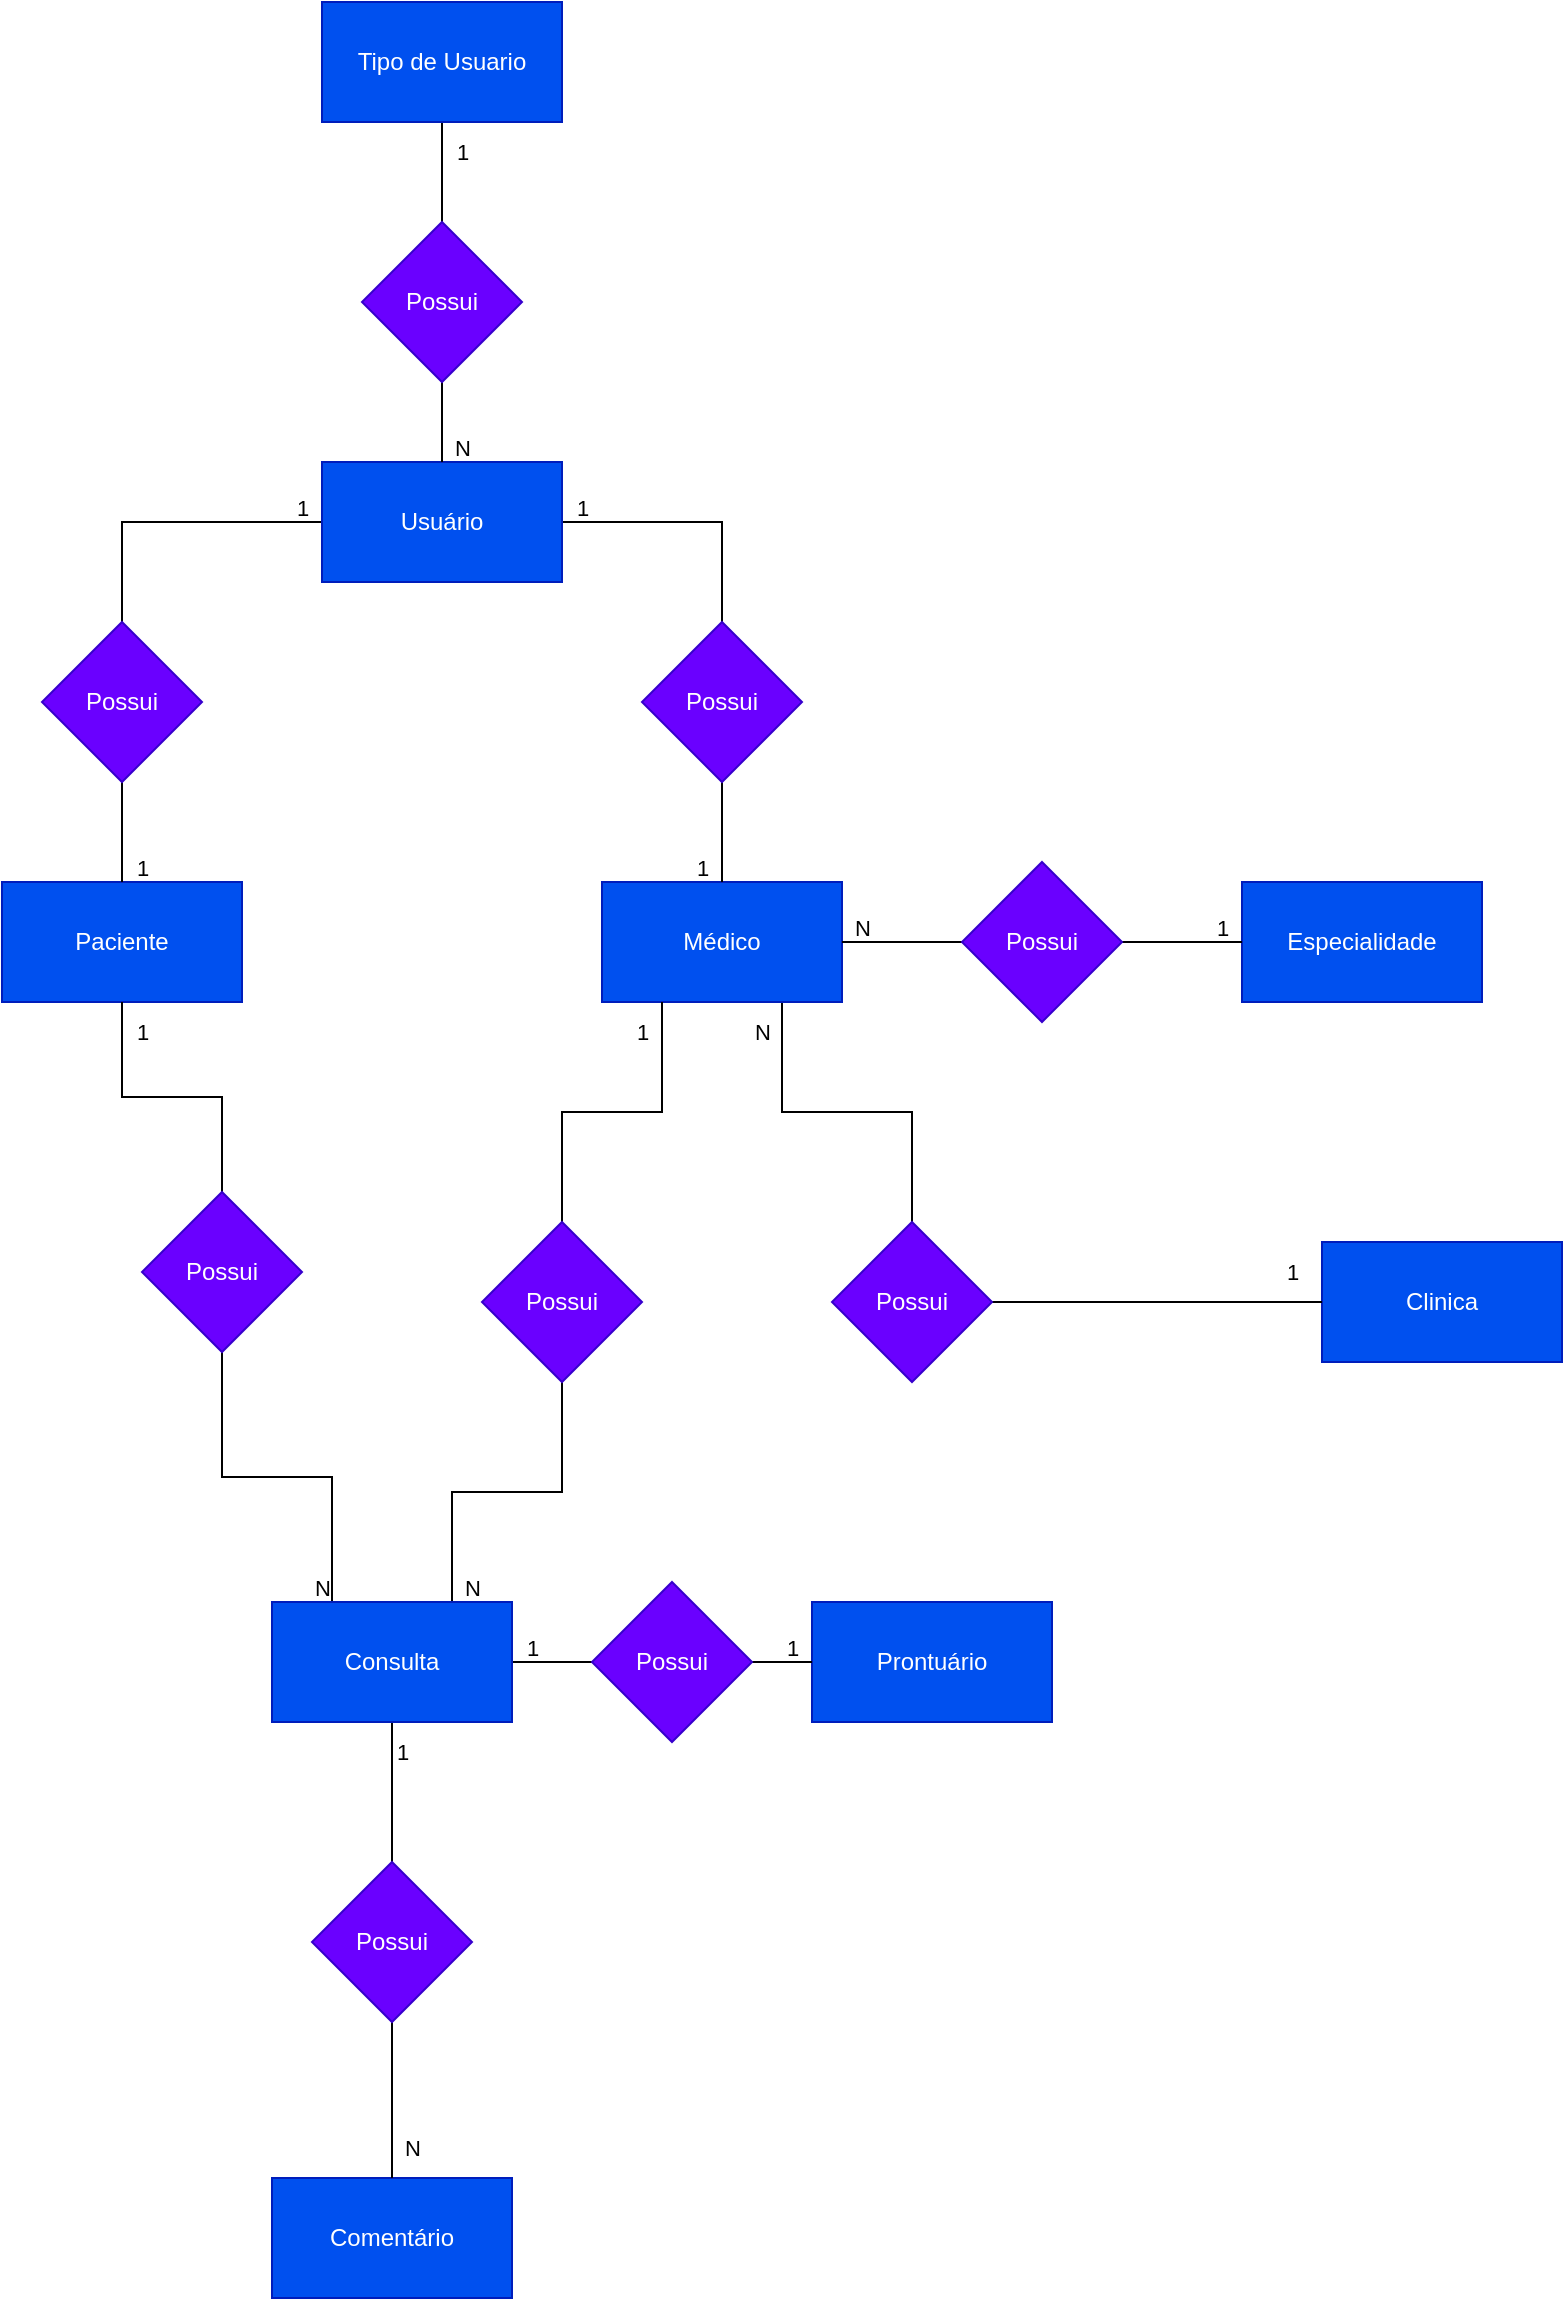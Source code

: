 <mxfile version="21.6.8" type="device" pages="2">
  <diagram name="Página-1" id="fP7IHAW8EWHhwmR9jEPl">
    <mxGraphModel dx="2333" dy="1276" grid="1" gridSize="10" guides="1" tooltips="1" connect="1" arrows="1" fold="1" page="1" pageScale="1" pageWidth="827" pageHeight="1169" math="0" shadow="0">
      <root>
        <mxCell id="0" />
        <mxCell id="1" parent="0" />
        <mxCell id="wPeRzs_zOcXdCFNrDpmz-1" value="Clinica" style="rounded=0;whiteSpace=wrap;html=1;fillColor=#0050ef;fontColor=#ffffff;strokeColor=#001DBC;" parent="1" vertex="1">
          <mxGeometry x="660" y="620" width="120" height="60" as="geometry" />
        </mxCell>
        <mxCell id="sfK_7J2GUQ35p4QuEIOY-212" style="edgeStyle=orthogonalEdgeStyle;shape=connector;rounded=0;orthogonalLoop=1;jettySize=auto;html=1;exitX=0.75;exitY=1;exitDx=0;exitDy=0;entryX=0.5;entryY=0;entryDx=0;entryDy=0;labelBackgroundColor=default;strokeColor=default;fontFamily=Helvetica;fontSize=11;fontColor=default;endArrow=none;endFill=0;" parent="1" source="wPeRzs_zOcXdCFNrDpmz-2" target="sfK_7J2GUQ35p4QuEIOY-209" edge="1">
          <mxGeometry relative="1" as="geometry" />
        </mxCell>
        <mxCell id="sfK_7J2GUQ35p4QuEIOY-218" style="edgeStyle=orthogonalEdgeStyle;shape=connector;rounded=0;orthogonalLoop=1;jettySize=auto;html=1;exitX=0.5;exitY=1;exitDx=0;exitDy=0;entryX=0.75;entryY=0;entryDx=0;entryDy=0;labelBackgroundColor=default;strokeColor=default;fontFamily=Helvetica;fontSize=11;fontColor=default;endArrow=none;endFill=0;" parent="1" source="sfK_7J2GUQ35p4QuEIOY-219" target="wPeRzs_zOcXdCFNrDpmz-6" edge="1">
          <mxGeometry relative="1" as="geometry" />
        </mxCell>
        <mxCell id="wPeRzs_zOcXdCFNrDpmz-2" value="Médico" style="rounded=0;whiteSpace=wrap;html=1;fillColor=#0050ef;fontColor=#ffffff;strokeColor=#001DBC;" parent="1" vertex="1">
          <mxGeometry x="300" y="440" width="120" height="60" as="geometry" />
        </mxCell>
        <mxCell id="wPeRzs_zOcXdCFNrDpmz-3" value="Comentário" style="rounded=0;whiteSpace=wrap;html=1;fillColor=#0050ef;strokeColor=#001DBC;fontColor=#ffffff;" parent="1" vertex="1">
          <mxGeometry x="135" y="1088" width="120" height="60" as="geometry" />
        </mxCell>
        <mxCell id="sfK_7J2GUQ35p4QuEIOY-217" style="edgeStyle=orthogonalEdgeStyle;shape=connector;rounded=0;orthogonalLoop=1;jettySize=auto;html=1;exitX=0.5;exitY=1;exitDx=0;exitDy=0;entryX=0.25;entryY=0;entryDx=0;entryDy=0;labelBackgroundColor=default;strokeColor=default;fontFamily=Helvetica;fontSize=11;fontColor=default;endArrow=none;endFill=0;" parent="1" source="sfK_7J2GUQ35p4QuEIOY-221" target="wPeRzs_zOcXdCFNrDpmz-6" edge="1">
          <mxGeometry relative="1" as="geometry" />
        </mxCell>
        <mxCell id="wPeRzs_zOcXdCFNrDpmz-4" value="Paciente" style="rounded=0;whiteSpace=wrap;html=1;fillColor=#0050ef;fontColor=#ffffff;strokeColor=#001DBC;" parent="1" vertex="1">
          <mxGeometry y="440" width="120" height="60" as="geometry" />
        </mxCell>
        <mxCell id="wPeRzs_zOcXdCFNrDpmz-69" style="edgeStyle=orthogonalEdgeStyle;shape=connector;rounded=0;orthogonalLoop=1;jettySize=auto;html=1;exitX=0.5;exitY=1;exitDx=0;exitDy=0;entryX=0.5;entryY=0;entryDx=0;entryDy=0;labelBackgroundColor=default;strokeColor=default;fontFamily=Helvetica;fontSize=11;fontColor=default;endArrow=none;endFill=0;" parent="1" source="wPeRzs_zOcXdCFNrDpmz-5" target="wPeRzs_zOcXdCFNrDpmz-15" edge="1">
          <mxGeometry relative="1" as="geometry" />
        </mxCell>
        <mxCell id="wPeRzs_zOcXdCFNrDpmz-75" value="" style="edgeStyle=orthogonalEdgeStyle;shape=connector;rounded=0;orthogonalLoop=1;jettySize=auto;html=1;labelBackgroundColor=default;strokeColor=default;fontFamily=Helvetica;fontSize=11;fontColor=default;endArrow=none;endFill=0;" parent="1" source="wPeRzs_zOcXdCFNrDpmz-5" target="wPeRzs_zOcXdCFNrDpmz-15" edge="1">
          <mxGeometry relative="1" as="geometry" />
        </mxCell>
        <mxCell id="wPeRzs_zOcXdCFNrDpmz-5" value="Tipo de Usuario" style="rounded=0;whiteSpace=wrap;html=1;fillColor=#0050ef;fontColor=#ffffff;strokeColor=#001DBC;" parent="1" vertex="1">
          <mxGeometry x="160" width="120" height="60" as="geometry" />
        </mxCell>
        <mxCell id="wPeRzs_zOcXdCFNrDpmz-47" style="edgeStyle=orthogonalEdgeStyle;shape=connector;rounded=0;orthogonalLoop=1;jettySize=auto;html=1;exitX=1;exitY=0.5;exitDx=0;exitDy=0;entryX=0;entryY=0.5;entryDx=0;entryDy=0;labelBackgroundColor=default;strokeColor=default;fontFamily=Helvetica;fontSize=11;fontColor=default;endArrow=none;endFill=0;" parent="1" source="wPeRzs_zOcXdCFNrDpmz-6" target="wPeRzs_zOcXdCFNrDpmz-44" edge="1">
          <mxGeometry relative="1" as="geometry" />
        </mxCell>
        <mxCell id="wPeRzs_zOcXdCFNrDpmz-54" style="edgeStyle=orthogonalEdgeStyle;shape=connector;rounded=0;orthogonalLoop=1;jettySize=auto;html=1;exitX=0.5;exitY=1;exitDx=0;exitDy=0;entryX=0.5;entryY=0;entryDx=0;entryDy=0;labelBackgroundColor=default;strokeColor=default;fontFamily=Helvetica;fontSize=11;fontColor=default;endArrow=none;endFill=0;" parent="1" source="wPeRzs_zOcXdCFNrDpmz-6" target="wPeRzs_zOcXdCFNrDpmz-18" edge="1">
          <mxGeometry relative="1" as="geometry" />
        </mxCell>
        <mxCell id="wPeRzs_zOcXdCFNrDpmz-6" value="Consulta" style="rounded=0;whiteSpace=wrap;html=1;fillColor=#0050ef;fontColor=#ffffff;strokeColor=#001DBC;" parent="1" vertex="1">
          <mxGeometry x="135" y="800" width="120" height="60" as="geometry" />
        </mxCell>
        <mxCell id="wPeRzs_zOcXdCFNrDpmz-7" value="Prontuário" style="rounded=0;whiteSpace=wrap;html=1;fillColor=#0050ef;fontColor=#ffffff;strokeColor=#001DBC;" parent="1" vertex="1">
          <mxGeometry x="405" y="800" width="120" height="60" as="geometry" />
        </mxCell>
        <mxCell id="wPeRzs_zOcXdCFNrDpmz-8" value="Especialidade" style="rounded=0;whiteSpace=wrap;html=1;fillColor=#0050ef;fontColor=#ffffff;strokeColor=#001DBC;" parent="1" vertex="1">
          <mxGeometry x="620" y="440" width="120" height="60" as="geometry" />
        </mxCell>
        <mxCell id="wPeRzs_zOcXdCFNrDpmz-66" style="edgeStyle=orthogonalEdgeStyle;shape=connector;rounded=0;orthogonalLoop=1;jettySize=auto;html=1;exitX=1;exitY=0.5;exitDx=0;exitDy=0;entryX=0.5;entryY=0;entryDx=0;entryDy=0;labelBackgroundColor=default;strokeColor=default;fontFamily=Helvetica;fontSize=11;fontColor=default;endArrow=none;endFill=0;" parent="1" source="wPeRzs_zOcXdCFNrDpmz-9" target="wPeRzs_zOcXdCFNrDpmz-21" edge="1">
          <mxGeometry relative="1" as="geometry" />
        </mxCell>
        <mxCell id="wPeRzs_zOcXdCFNrDpmz-67" style="edgeStyle=orthogonalEdgeStyle;shape=connector;rounded=0;orthogonalLoop=1;jettySize=auto;html=1;exitX=0;exitY=0.5;exitDx=0;exitDy=0;entryX=0.5;entryY=0;entryDx=0;entryDy=0;labelBackgroundColor=default;strokeColor=default;fontFamily=Helvetica;fontSize=11;fontColor=default;endArrow=none;endFill=0;" parent="1" source="wPeRzs_zOcXdCFNrDpmz-9" target="wPeRzs_zOcXdCFNrDpmz-25" edge="1">
          <mxGeometry relative="1" as="geometry" />
        </mxCell>
        <mxCell id="wPeRzs_zOcXdCFNrDpmz-9" value="Usuário" style="rounded=0;whiteSpace=wrap;html=1;fillColor=#0050ef;fontColor=#ffffff;strokeColor=#001DBC;" parent="1" vertex="1">
          <mxGeometry x="160" y="230" width="120" height="60" as="geometry" />
        </mxCell>
        <mxCell id="wPeRzs_zOcXdCFNrDpmz-68" style="edgeStyle=orthogonalEdgeStyle;shape=connector;rounded=0;orthogonalLoop=1;jettySize=auto;html=1;exitX=0.5;exitY=1;exitDx=0;exitDy=0;entryX=0.5;entryY=0;entryDx=0;entryDy=0;labelBackgroundColor=default;strokeColor=default;fontFamily=Helvetica;fontSize=11;fontColor=default;endArrow=none;endFill=0;" parent="1" source="wPeRzs_zOcXdCFNrDpmz-15" target="wPeRzs_zOcXdCFNrDpmz-9" edge="1">
          <mxGeometry relative="1" as="geometry" />
        </mxCell>
        <mxCell id="wPeRzs_zOcXdCFNrDpmz-15" value="Possui" style="rhombus;whiteSpace=wrap;html=1;fillColor=#6a00ff;fontColor=#ffffff;strokeColor=#3700CC;" parent="1" vertex="1">
          <mxGeometry x="180" y="110" width="80" height="80" as="geometry" />
        </mxCell>
        <mxCell id="wPeRzs_zOcXdCFNrDpmz-53" style="edgeStyle=orthogonalEdgeStyle;shape=connector;rounded=0;orthogonalLoop=1;jettySize=auto;html=1;exitX=0.5;exitY=1;exitDx=0;exitDy=0;entryX=0.5;entryY=0;entryDx=0;entryDy=0;labelBackgroundColor=default;strokeColor=default;fontFamily=Helvetica;fontSize=11;fontColor=default;endArrow=none;endFill=0;" parent="1" source="wPeRzs_zOcXdCFNrDpmz-18" target="wPeRzs_zOcXdCFNrDpmz-3" edge="1">
          <mxGeometry relative="1" as="geometry">
            <mxPoint x="195" y="1080" as="targetPoint" />
          </mxGeometry>
        </mxCell>
        <mxCell id="wPeRzs_zOcXdCFNrDpmz-18" value="Possui" style="rhombus;whiteSpace=wrap;html=1;fillColor=#6a00ff;fontColor=#ffffff;strokeColor=#3700CC;" parent="1" vertex="1">
          <mxGeometry x="155" y="930" width="80" height="80" as="geometry" />
        </mxCell>
        <mxCell id="wPeRzs_zOcXdCFNrDpmz-22" style="edgeStyle=orthogonalEdgeStyle;rounded=0;orthogonalLoop=1;jettySize=auto;html=1;exitX=0.5;exitY=1;exitDx=0;exitDy=0;entryX=0.5;entryY=0;entryDx=0;entryDy=0;endArrow=none;endFill=0;" parent="1" source="wPeRzs_zOcXdCFNrDpmz-21" target="wPeRzs_zOcXdCFNrDpmz-2" edge="1">
          <mxGeometry relative="1" as="geometry" />
        </mxCell>
        <mxCell id="wPeRzs_zOcXdCFNrDpmz-21" value="Possui" style="rhombus;whiteSpace=wrap;html=1;fillColor=#6a00ff;fontColor=#ffffff;strokeColor=#3700CC;" parent="1" vertex="1">
          <mxGeometry x="320" y="310" width="80" height="80" as="geometry" />
        </mxCell>
        <mxCell id="wPeRzs_zOcXdCFNrDpmz-27" style="edgeStyle=orthogonalEdgeStyle;shape=connector;rounded=0;orthogonalLoop=1;jettySize=auto;html=1;exitX=0.5;exitY=1;exitDx=0;exitDy=0;entryX=0.5;entryY=0;entryDx=0;entryDy=0;labelBackgroundColor=default;strokeColor=default;fontFamily=Helvetica;fontSize=11;fontColor=default;endArrow=none;endFill=0;" parent="1" source="wPeRzs_zOcXdCFNrDpmz-25" target="wPeRzs_zOcXdCFNrDpmz-4" edge="1">
          <mxGeometry relative="1" as="geometry" />
        </mxCell>
        <mxCell id="wPeRzs_zOcXdCFNrDpmz-25" value="Possui" style="rhombus;whiteSpace=wrap;html=1;fillColor=#6a00ff;fontColor=#ffffff;strokeColor=#3700CC;" parent="1" vertex="1">
          <mxGeometry x="20" y="310" width="80" height="80" as="geometry" />
        </mxCell>
        <mxCell id="wPeRzs_zOcXdCFNrDpmz-36" style="edgeStyle=orthogonalEdgeStyle;shape=connector;rounded=0;orthogonalLoop=1;jettySize=auto;html=1;exitX=1;exitY=0.5;exitDx=0;exitDy=0;entryX=0;entryY=0.5;entryDx=0;entryDy=0;labelBackgroundColor=default;strokeColor=default;fontFamily=Helvetica;fontSize=11;fontColor=default;endArrow=none;endFill=0;" parent="1" source="wPeRzs_zOcXdCFNrDpmz-28" target="wPeRzs_zOcXdCFNrDpmz-8" edge="1">
          <mxGeometry relative="1" as="geometry" />
        </mxCell>
        <mxCell id="wPeRzs_zOcXdCFNrDpmz-37" style="edgeStyle=orthogonalEdgeStyle;shape=connector;rounded=0;orthogonalLoop=1;jettySize=auto;html=1;exitX=0;exitY=0.5;exitDx=0;exitDy=0;labelBackgroundColor=default;strokeColor=default;fontFamily=Helvetica;fontSize=11;fontColor=default;endArrow=none;endFill=0;" parent="1" source="wPeRzs_zOcXdCFNrDpmz-28" target="wPeRzs_zOcXdCFNrDpmz-2" edge="1">
          <mxGeometry relative="1" as="geometry" />
        </mxCell>
        <mxCell id="wPeRzs_zOcXdCFNrDpmz-28" value="Possui" style="rhombus;whiteSpace=wrap;html=1;fillColor=#6a00ff;fontColor=#ffffff;strokeColor=#3700CC;" parent="1" vertex="1">
          <mxGeometry x="480" y="430" width="80" height="80" as="geometry" />
        </mxCell>
        <mxCell id="wPeRzs_zOcXdCFNrDpmz-46" style="edgeStyle=orthogonalEdgeStyle;shape=connector;rounded=0;orthogonalLoop=1;jettySize=auto;html=1;exitX=1;exitY=0.5;exitDx=0;exitDy=0;entryX=0;entryY=0.5;entryDx=0;entryDy=0;labelBackgroundColor=default;strokeColor=default;fontFamily=Helvetica;fontSize=11;fontColor=default;endArrow=none;endFill=0;" parent="1" source="wPeRzs_zOcXdCFNrDpmz-44" target="wPeRzs_zOcXdCFNrDpmz-7" edge="1">
          <mxGeometry relative="1" as="geometry" />
        </mxCell>
        <mxCell id="wPeRzs_zOcXdCFNrDpmz-44" value="Possui" style="rhombus;whiteSpace=wrap;html=1;fillColor=#6a00ff;fontColor=#ffffff;strokeColor=#3700CC;" parent="1" vertex="1">
          <mxGeometry x="295" y="790" width="80" height="80" as="geometry" />
        </mxCell>
        <mxCell id="wPeRzs_zOcXdCFNrDpmz-55" value="1" style="text;html=1;align=center;verticalAlign=middle;resizable=0;points=[];autosize=1;strokeColor=none;fillColor=none;fontSize=11;fontFamily=Helvetica;fontColor=default;" parent="1" vertex="1">
          <mxGeometry x="380" y="808" width="30" height="30" as="geometry" />
        </mxCell>
        <mxCell id="wPeRzs_zOcXdCFNrDpmz-56" value="1" style="text;html=1;align=center;verticalAlign=middle;resizable=0;points=[];autosize=1;strokeColor=none;fillColor=none;fontSize=11;fontFamily=Helvetica;fontColor=default;" parent="1" vertex="1">
          <mxGeometry x="250" y="808" width="30" height="30" as="geometry" />
        </mxCell>
        <mxCell id="wPeRzs_zOcXdCFNrDpmz-57" value="1" style="text;html=1;align=center;verticalAlign=middle;resizable=0;points=[];autosize=1;strokeColor=none;fillColor=none;fontSize=11;fontFamily=Helvetica;fontColor=default;" parent="1" vertex="1">
          <mxGeometry x="185" y="860" width="30" height="30" as="geometry" />
        </mxCell>
        <mxCell id="wPeRzs_zOcXdCFNrDpmz-58" value="N" style="text;html=1;align=center;verticalAlign=middle;resizable=0;points=[];autosize=1;strokeColor=none;fillColor=none;fontSize=11;fontFamily=Helvetica;fontColor=default;" parent="1" vertex="1">
          <mxGeometry x="190" y="1058" width="30" height="30" as="geometry" />
        </mxCell>
        <mxCell id="wPeRzs_zOcXdCFNrDpmz-70" value="1" style="text;html=1;align=center;verticalAlign=middle;resizable=0;points=[];autosize=1;strokeColor=none;fillColor=none;fontSize=11;fontFamily=Helvetica;fontColor=default;" parent="1" vertex="1">
          <mxGeometry x="55" y="418" width="30" height="30" as="geometry" />
        </mxCell>
        <mxCell id="wPeRzs_zOcXdCFNrDpmz-71" value="1" style="text;html=1;align=center;verticalAlign=middle;resizable=0;points=[];autosize=1;strokeColor=none;fillColor=none;fontSize=11;fontFamily=Helvetica;fontColor=default;" parent="1" vertex="1">
          <mxGeometry x="135" y="238" width="30" height="30" as="geometry" />
        </mxCell>
        <mxCell id="wPeRzs_zOcXdCFNrDpmz-72" value="1" style="text;html=1;align=center;verticalAlign=middle;resizable=0;points=[];autosize=1;strokeColor=none;fillColor=none;fontSize=11;fontFamily=Helvetica;fontColor=default;" parent="1" vertex="1">
          <mxGeometry x="275" y="238" width="30" height="30" as="geometry" />
        </mxCell>
        <mxCell id="wPeRzs_zOcXdCFNrDpmz-73" value="1" style="text;html=1;align=center;verticalAlign=middle;resizable=0;points=[];autosize=1;strokeColor=none;fillColor=none;fontSize=11;fontFamily=Helvetica;fontColor=default;" parent="1" vertex="1">
          <mxGeometry x="335" y="418" width="30" height="30" as="geometry" />
        </mxCell>
        <mxCell id="wPeRzs_zOcXdCFNrDpmz-74" value="N" style="text;html=1;align=center;verticalAlign=middle;resizable=0;points=[];autosize=1;strokeColor=none;fillColor=none;fontSize=11;fontFamily=Helvetica;fontColor=default;" parent="1" vertex="1">
          <mxGeometry x="215" y="208" width="30" height="30" as="geometry" />
        </mxCell>
        <mxCell id="wPeRzs_zOcXdCFNrDpmz-76" value="1" style="text;html=1;align=center;verticalAlign=middle;resizable=0;points=[];autosize=1;strokeColor=none;fillColor=none;fontSize=11;fontFamily=Helvetica;fontColor=default;" parent="1" vertex="1">
          <mxGeometry x="215" y="60" width="30" height="30" as="geometry" />
        </mxCell>
        <mxCell id="wPeRzs_zOcXdCFNrDpmz-77" value="N" style="text;html=1;align=center;verticalAlign=middle;resizable=0;points=[];autosize=1;strokeColor=none;fillColor=none;fontSize=11;fontFamily=Helvetica;fontColor=default;" parent="1" vertex="1">
          <mxGeometry x="415" y="448" width="30" height="30" as="geometry" />
        </mxCell>
        <mxCell id="wPeRzs_zOcXdCFNrDpmz-78" value="1" style="text;html=1;align=center;verticalAlign=middle;resizable=0;points=[];autosize=1;strokeColor=none;fillColor=none;fontSize=11;fontFamily=Helvetica;fontColor=default;" parent="1" vertex="1">
          <mxGeometry x="595" y="448" width="30" height="30" as="geometry" />
        </mxCell>
        <mxCell id="sfK_7J2GUQ35p4QuEIOY-211" style="edgeStyle=orthogonalEdgeStyle;shape=connector;rounded=0;orthogonalLoop=1;jettySize=auto;html=1;exitX=1;exitY=0.5;exitDx=0;exitDy=0;entryX=0;entryY=0.5;entryDx=0;entryDy=0;labelBackgroundColor=default;strokeColor=default;fontFamily=Helvetica;fontSize=11;fontColor=default;endArrow=none;endFill=0;" parent="1" source="sfK_7J2GUQ35p4QuEIOY-209" target="wPeRzs_zOcXdCFNrDpmz-1" edge="1">
          <mxGeometry relative="1" as="geometry" />
        </mxCell>
        <mxCell id="sfK_7J2GUQ35p4QuEIOY-209" value="Possui" style="rhombus;whiteSpace=wrap;html=1;fillColor=#6a00ff;fontColor=#ffffff;strokeColor=#3700CC;" parent="1" vertex="1">
          <mxGeometry x="415" y="610" width="80" height="80" as="geometry" />
        </mxCell>
        <mxCell id="sfK_7J2GUQ35p4QuEIOY-213" value="1" style="text;html=1;align=center;verticalAlign=middle;resizable=0;points=[];autosize=1;strokeColor=none;fillColor=none;fontSize=11;fontFamily=Helvetica;fontColor=default;" parent="1" vertex="1">
          <mxGeometry x="630" y="620" width="30" height="30" as="geometry" />
        </mxCell>
        <mxCell id="sfK_7J2GUQ35p4QuEIOY-214" value="N" style="text;html=1;align=center;verticalAlign=middle;resizable=0;points=[];autosize=1;strokeColor=none;fillColor=none;fontSize=11;fontFamily=Helvetica;fontColor=default;" parent="1" vertex="1">
          <mxGeometry x="365" y="500" width="30" height="30" as="geometry" />
        </mxCell>
        <mxCell id="sfK_7J2GUQ35p4QuEIOY-220" value="" style="edgeStyle=orthogonalEdgeStyle;shape=connector;rounded=0;orthogonalLoop=1;jettySize=auto;html=1;exitX=0.25;exitY=1;exitDx=0;exitDy=0;entryX=0.5;entryY=0;entryDx=0;entryDy=0;labelBackgroundColor=default;strokeColor=default;fontFamily=Helvetica;fontSize=11;fontColor=default;endArrow=none;endFill=0;" parent="1" source="wPeRzs_zOcXdCFNrDpmz-2" target="sfK_7J2GUQ35p4QuEIOY-219" edge="1">
          <mxGeometry relative="1" as="geometry">
            <mxPoint x="330" y="500" as="sourcePoint" />
            <mxPoint x="225" y="800" as="targetPoint" />
          </mxGeometry>
        </mxCell>
        <mxCell id="sfK_7J2GUQ35p4QuEIOY-219" value="Possui" style="rhombus;whiteSpace=wrap;html=1;fillColor=#6a00ff;fontColor=#ffffff;strokeColor=#3700CC;" parent="1" vertex="1">
          <mxGeometry x="240" y="610" width="80" height="80" as="geometry" />
        </mxCell>
        <mxCell id="sfK_7J2GUQ35p4QuEIOY-222" value="" style="edgeStyle=orthogonalEdgeStyle;shape=connector;rounded=0;orthogonalLoop=1;jettySize=auto;html=1;exitX=0.5;exitY=1;exitDx=0;exitDy=0;entryX=0.5;entryY=0;entryDx=0;entryDy=0;labelBackgroundColor=default;strokeColor=default;fontFamily=Helvetica;fontSize=11;fontColor=default;endArrow=none;endFill=0;" parent="1" source="wPeRzs_zOcXdCFNrDpmz-4" target="sfK_7J2GUQ35p4QuEIOY-221" edge="1">
          <mxGeometry relative="1" as="geometry">
            <mxPoint x="90" y="500" as="sourcePoint" />
            <mxPoint x="165" y="800" as="targetPoint" />
          </mxGeometry>
        </mxCell>
        <mxCell id="sfK_7J2GUQ35p4QuEIOY-221" value="Possui" style="rhombus;whiteSpace=wrap;html=1;fillColor=#6a00ff;fontColor=#ffffff;strokeColor=#3700CC;" parent="1" vertex="1">
          <mxGeometry x="70" y="595" width="80" height="80" as="geometry" />
        </mxCell>
        <mxCell id="sfK_7J2GUQ35p4QuEIOY-223" value="1" style="text;html=1;align=center;verticalAlign=middle;resizable=0;points=[];autosize=1;strokeColor=none;fillColor=none;fontSize=11;fontFamily=Helvetica;fontColor=default;" parent="1" vertex="1">
          <mxGeometry x="55" y="500" width="30" height="30" as="geometry" />
        </mxCell>
        <mxCell id="sfK_7J2GUQ35p4QuEIOY-224" value="N" style="text;html=1;align=center;verticalAlign=middle;resizable=0;points=[];autosize=1;strokeColor=none;fillColor=none;fontSize=11;fontFamily=Helvetica;fontColor=default;" parent="1" vertex="1">
          <mxGeometry x="145" y="778" width="30" height="30" as="geometry" />
        </mxCell>
        <mxCell id="sfK_7J2GUQ35p4QuEIOY-225" value="N" style="text;html=1;align=center;verticalAlign=middle;resizable=0;points=[];autosize=1;strokeColor=none;fillColor=none;fontSize=11;fontFamily=Helvetica;fontColor=default;" parent="1" vertex="1">
          <mxGeometry x="220" y="778" width="30" height="30" as="geometry" />
        </mxCell>
        <mxCell id="sfK_7J2GUQ35p4QuEIOY-226" value="1" style="text;html=1;align=center;verticalAlign=middle;resizable=0;points=[];autosize=1;strokeColor=none;fillColor=none;fontSize=11;fontFamily=Helvetica;fontColor=default;" parent="1" vertex="1">
          <mxGeometry x="305" y="500" width="30" height="30" as="geometry" />
        </mxCell>
      </root>
    </mxGraphModel>
  </diagram>
  <diagram id="fB-zYL-_FLM2cCr47J0N" name="Página-2">
    <mxGraphModel dx="223" dy="574" grid="1" gridSize="10" guides="1" tooltips="1" connect="1" arrows="1" fold="1" page="1" pageScale="1" pageWidth="827" pageHeight="1169" math="0" shadow="0">
      <root>
        <mxCell id="0" />
        <mxCell id="1" parent="0" />
        <mxCell id="MgQ_9DyKfqfUcX-Ok8ct-1" value="Tipo de Usuário" style="shape=table;startSize=30;container=1;collapsible=1;childLayout=tableLayout;fixedRows=1;rowLines=0;fontStyle=1;align=center;resizeLast=1;html=1;" vertex="1" parent="1">
          <mxGeometry x="870" y="40" width="180" height="90" as="geometry" />
        </mxCell>
        <mxCell id="MgQ_9DyKfqfUcX-Ok8ct-2" value="" style="shape=tableRow;horizontal=0;startSize=0;swimlaneHead=0;swimlaneBody=0;fillColor=none;collapsible=0;dropTarget=0;points=[[0,0.5],[1,0.5]];portConstraint=eastwest;top=0;left=0;right=0;bottom=1;" vertex="1" parent="MgQ_9DyKfqfUcX-Ok8ct-1">
          <mxGeometry y="30" width="180" height="30" as="geometry" />
        </mxCell>
        <mxCell id="MgQ_9DyKfqfUcX-Ok8ct-3" value="PK" style="shape=partialRectangle;connectable=0;fillColor=none;top=0;left=0;bottom=0;right=0;fontStyle=1;overflow=hidden;whiteSpace=wrap;html=1;" vertex="1" parent="MgQ_9DyKfqfUcX-Ok8ct-2">
          <mxGeometry width="30" height="30" as="geometry">
            <mxRectangle width="30" height="30" as="alternateBounds" />
          </mxGeometry>
        </mxCell>
        <mxCell id="MgQ_9DyKfqfUcX-Ok8ct-4" value="IdTipodeUsuario" style="shape=partialRectangle;connectable=0;fillColor=none;top=0;left=0;bottom=0;right=0;align=left;spacingLeft=6;fontStyle=5;overflow=hidden;whiteSpace=wrap;html=1;" vertex="1" parent="MgQ_9DyKfqfUcX-Ok8ct-2">
          <mxGeometry x="30" width="150" height="30" as="geometry">
            <mxRectangle width="150" height="30" as="alternateBounds" />
          </mxGeometry>
        </mxCell>
        <mxCell id="MgQ_9DyKfqfUcX-Ok8ct-5" value="" style="shape=tableRow;horizontal=0;startSize=0;swimlaneHead=0;swimlaneBody=0;fillColor=none;collapsible=0;dropTarget=0;points=[[0,0.5],[1,0.5]];portConstraint=eastwest;top=0;left=0;right=0;bottom=0;" vertex="1" parent="MgQ_9DyKfqfUcX-Ok8ct-1">
          <mxGeometry y="60" width="180" height="30" as="geometry" />
        </mxCell>
        <mxCell id="MgQ_9DyKfqfUcX-Ok8ct-6" value="" style="shape=partialRectangle;connectable=0;fillColor=none;top=0;left=0;bottom=0;right=0;editable=1;overflow=hidden;whiteSpace=wrap;html=1;" vertex="1" parent="MgQ_9DyKfqfUcX-Ok8ct-5">
          <mxGeometry width="30" height="30" as="geometry">
            <mxRectangle width="30" height="30" as="alternateBounds" />
          </mxGeometry>
        </mxCell>
        <mxCell id="MgQ_9DyKfqfUcX-Ok8ct-7" value="TituloTipodeUsuario" style="shape=partialRectangle;connectable=0;fillColor=none;top=0;left=0;bottom=0;right=0;align=left;spacingLeft=6;overflow=hidden;whiteSpace=wrap;html=1;" vertex="1" parent="MgQ_9DyKfqfUcX-Ok8ct-5">
          <mxGeometry x="30" width="150" height="30" as="geometry">
            <mxRectangle width="150" height="30" as="alternateBounds" />
          </mxGeometry>
        </mxCell>
        <mxCell id="MgQ_9DyKfqfUcX-Ok8ct-8" value="Usuario" style="shape=table;startSize=30;container=1;collapsible=1;childLayout=tableLayout;fixedRows=1;rowLines=0;fontStyle=1;align=center;resizeLast=1;html=1;whiteSpace=wrap;" vertex="1" parent="1">
          <mxGeometry x="1160" y="100" width="180" height="180" as="geometry" />
        </mxCell>
        <mxCell id="MgQ_9DyKfqfUcX-Ok8ct-9" value="" style="shape=tableRow;horizontal=0;startSize=0;swimlaneHead=0;swimlaneBody=0;fillColor=none;collapsible=0;dropTarget=0;points=[[0,0.5],[1,0.5]];portConstraint=eastwest;top=0;left=0;right=0;bottom=0;html=1;" vertex="1" parent="MgQ_9DyKfqfUcX-Ok8ct-8">
          <mxGeometry y="30" width="180" height="30" as="geometry" />
        </mxCell>
        <mxCell id="MgQ_9DyKfqfUcX-Ok8ct-10" value="PK" style="shape=partialRectangle;connectable=0;fillColor=none;top=0;left=0;bottom=0;right=0;fontStyle=1;overflow=hidden;html=1;whiteSpace=wrap;" vertex="1" parent="MgQ_9DyKfqfUcX-Ok8ct-9">
          <mxGeometry width="60" height="30" as="geometry">
            <mxRectangle width="60" height="30" as="alternateBounds" />
          </mxGeometry>
        </mxCell>
        <mxCell id="MgQ_9DyKfqfUcX-Ok8ct-11" value="IdUsuario" style="shape=partialRectangle;connectable=0;fillColor=none;top=0;left=0;bottom=0;right=0;align=left;spacingLeft=6;fontStyle=5;overflow=hidden;html=1;whiteSpace=wrap;" vertex="1" parent="MgQ_9DyKfqfUcX-Ok8ct-9">
          <mxGeometry x="60" width="120" height="30" as="geometry">
            <mxRectangle width="120" height="30" as="alternateBounds" />
          </mxGeometry>
        </mxCell>
        <mxCell id="MgQ_9DyKfqfUcX-Ok8ct-12" value="" style="shape=tableRow;horizontal=0;startSize=0;swimlaneHead=0;swimlaneBody=0;fillColor=none;collapsible=0;dropTarget=0;points=[[0,0.5],[1,0.5]];portConstraint=eastwest;top=0;left=0;right=0;bottom=1;html=1;" vertex="1" parent="MgQ_9DyKfqfUcX-Ok8ct-8">
          <mxGeometry y="60" width="180" height="30" as="geometry" />
        </mxCell>
        <mxCell id="MgQ_9DyKfqfUcX-Ok8ct-13" value="FK" style="shape=partialRectangle;connectable=0;fillColor=none;top=0;left=0;bottom=0;right=0;fontStyle=1;overflow=hidden;html=1;whiteSpace=wrap;" vertex="1" parent="MgQ_9DyKfqfUcX-Ok8ct-12">
          <mxGeometry width="60" height="30" as="geometry">
            <mxRectangle width="60" height="30" as="alternateBounds" />
          </mxGeometry>
        </mxCell>
        <mxCell id="MgQ_9DyKfqfUcX-Ok8ct-14" value="IdTipodeUsuario" style="shape=partialRectangle;connectable=0;fillColor=none;top=0;left=0;bottom=0;right=0;align=left;spacingLeft=6;fontStyle=5;overflow=hidden;html=1;whiteSpace=wrap;" vertex="1" parent="MgQ_9DyKfqfUcX-Ok8ct-12">
          <mxGeometry x="60" width="120" height="30" as="geometry">
            <mxRectangle width="120" height="30" as="alternateBounds" />
          </mxGeometry>
        </mxCell>
        <mxCell id="MgQ_9DyKfqfUcX-Ok8ct-15" value="" style="shape=tableRow;horizontal=0;startSize=0;swimlaneHead=0;swimlaneBody=0;fillColor=none;collapsible=0;dropTarget=0;points=[[0,0.5],[1,0.5]];portConstraint=eastwest;top=0;left=0;right=0;bottom=0;html=1;" vertex="1" parent="MgQ_9DyKfqfUcX-Ok8ct-8">
          <mxGeometry y="90" width="180" height="30" as="geometry" />
        </mxCell>
        <mxCell id="MgQ_9DyKfqfUcX-Ok8ct-16" value="" style="shape=partialRectangle;connectable=0;fillColor=none;top=0;left=0;bottom=0;right=0;editable=1;overflow=hidden;html=1;whiteSpace=wrap;" vertex="1" parent="MgQ_9DyKfqfUcX-Ok8ct-15">
          <mxGeometry width="60" height="30" as="geometry">
            <mxRectangle width="60" height="30" as="alternateBounds" />
          </mxGeometry>
        </mxCell>
        <mxCell id="MgQ_9DyKfqfUcX-Ok8ct-17" value="Nome" style="shape=partialRectangle;connectable=0;fillColor=none;top=0;left=0;bottom=0;right=0;align=left;spacingLeft=6;overflow=hidden;html=1;whiteSpace=wrap;" vertex="1" parent="MgQ_9DyKfqfUcX-Ok8ct-15">
          <mxGeometry x="60" width="120" height="30" as="geometry">
            <mxRectangle width="120" height="30" as="alternateBounds" />
          </mxGeometry>
        </mxCell>
        <mxCell id="MgQ_9DyKfqfUcX-Ok8ct-18" value="" style="shape=tableRow;horizontal=0;startSize=0;swimlaneHead=0;swimlaneBody=0;fillColor=none;collapsible=0;dropTarget=0;points=[[0,0.5],[1,0.5]];portConstraint=eastwest;top=0;left=0;right=0;bottom=0;html=1;" vertex="1" parent="MgQ_9DyKfqfUcX-Ok8ct-8">
          <mxGeometry y="120" width="180" height="30" as="geometry" />
        </mxCell>
        <mxCell id="MgQ_9DyKfqfUcX-Ok8ct-19" value="" style="shape=partialRectangle;connectable=0;fillColor=none;top=0;left=0;bottom=0;right=0;editable=1;overflow=hidden;html=1;whiteSpace=wrap;" vertex="1" parent="MgQ_9DyKfqfUcX-Ok8ct-18">
          <mxGeometry width="60" height="30" as="geometry">
            <mxRectangle width="60" height="30" as="alternateBounds" />
          </mxGeometry>
        </mxCell>
        <mxCell id="MgQ_9DyKfqfUcX-Ok8ct-20" value="Email" style="shape=partialRectangle;connectable=0;fillColor=none;top=0;left=0;bottom=0;right=0;align=left;spacingLeft=6;overflow=hidden;html=1;whiteSpace=wrap;" vertex="1" parent="MgQ_9DyKfqfUcX-Ok8ct-18">
          <mxGeometry x="60" width="120" height="30" as="geometry">
            <mxRectangle width="120" height="30" as="alternateBounds" />
          </mxGeometry>
        </mxCell>
        <mxCell id="MgQ_9DyKfqfUcX-Ok8ct-21" style="shape=tableRow;horizontal=0;startSize=0;swimlaneHead=0;swimlaneBody=0;fillColor=none;collapsible=0;dropTarget=0;points=[[0,0.5],[1,0.5]];portConstraint=eastwest;top=0;left=0;right=0;bottom=0;html=1;" vertex="1" parent="MgQ_9DyKfqfUcX-Ok8ct-8">
          <mxGeometry y="150" width="180" height="30" as="geometry" />
        </mxCell>
        <mxCell id="MgQ_9DyKfqfUcX-Ok8ct-22" style="shape=partialRectangle;connectable=0;fillColor=none;top=0;left=0;bottom=0;right=0;editable=1;overflow=hidden;html=1;whiteSpace=wrap;" vertex="1" parent="MgQ_9DyKfqfUcX-Ok8ct-21">
          <mxGeometry width="60" height="30" as="geometry">
            <mxRectangle width="60" height="30" as="alternateBounds" />
          </mxGeometry>
        </mxCell>
        <mxCell id="MgQ_9DyKfqfUcX-Ok8ct-23" value="Senha" style="shape=partialRectangle;connectable=0;fillColor=none;top=0;left=0;bottom=0;right=0;align=left;spacingLeft=6;overflow=hidden;html=1;whiteSpace=wrap;" vertex="1" parent="MgQ_9DyKfqfUcX-Ok8ct-21">
          <mxGeometry x="60" width="120" height="30" as="geometry">
            <mxRectangle width="120" height="30" as="alternateBounds" />
          </mxGeometry>
        </mxCell>
        <mxCell id="MgQ_9DyKfqfUcX-Ok8ct-24" value="Especialidade" style="shape=table;startSize=30;container=1;collapsible=1;childLayout=tableLayout;fixedRows=1;rowLines=0;fontStyle=1;align=center;resizeLast=1;html=1;" vertex="1" parent="1">
          <mxGeometry x="1160" y="340" width="180" height="90" as="geometry" />
        </mxCell>
        <mxCell id="MgQ_9DyKfqfUcX-Ok8ct-25" value="" style="shape=tableRow;horizontal=0;startSize=0;swimlaneHead=0;swimlaneBody=0;fillColor=none;collapsible=0;dropTarget=0;points=[[0,0.5],[1,0.5]];portConstraint=eastwest;top=0;left=0;right=0;bottom=1;" vertex="1" parent="MgQ_9DyKfqfUcX-Ok8ct-24">
          <mxGeometry y="30" width="180" height="30" as="geometry" />
        </mxCell>
        <mxCell id="MgQ_9DyKfqfUcX-Ok8ct-26" value="PK" style="shape=partialRectangle;connectable=0;fillColor=none;top=0;left=0;bottom=0;right=0;fontStyle=1;overflow=hidden;whiteSpace=wrap;html=1;" vertex="1" parent="MgQ_9DyKfqfUcX-Ok8ct-25">
          <mxGeometry width="30" height="30" as="geometry">
            <mxRectangle width="30" height="30" as="alternateBounds" />
          </mxGeometry>
        </mxCell>
        <mxCell id="MgQ_9DyKfqfUcX-Ok8ct-27" value="IdEspecialidade" style="shape=partialRectangle;connectable=0;fillColor=none;top=0;left=0;bottom=0;right=0;align=left;spacingLeft=6;fontStyle=5;overflow=hidden;whiteSpace=wrap;html=1;" vertex="1" parent="MgQ_9DyKfqfUcX-Ok8ct-25">
          <mxGeometry x="30" width="150" height="30" as="geometry">
            <mxRectangle width="150" height="30" as="alternateBounds" />
          </mxGeometry>
        </mxCell>
        <mxCell id="MgQ_9DyKfqfUcX-Ok8ct-28" value="" style="shape=tableRow;horizontal=0;startSize=0;swimlaneHead=0;swimlaneBody=0;fillColor=none;collapsible=0;dropTarget=0;points=[[0,0.5],[1,0.5]];portConstraint=eastwest;top=0;left=0;right=0;bottom=0;" vertex="1" parent="MgQ_9DyKfqfUcX-Ok8ct-24">
          <mxGeometry y="60" width="180" height="30" as="geometry" />
        </mxCell>
        <mxCell id="MgQ_9DyKfqfUcX-Ok8ct-29" value="" style="shape=partialRectangle;connectable=0;fillColor=none;top=0;left=0;bottom=0;right=0;editable=1;overflow=hidden;whiteSpace=wrap;html=1;" vertex="1" parent="MgQ_9DyKfqfUcX-Ok8ct-28">
          <mxGeometry width="30" height="30" as="geometry">
            <mxRectangle width="30" height="30" as="alternateBounds" />
          </mxGeometry>
        </mxCell>
        <mxCell id="MgQ_9DyKfqfUcX-Ok8ct-30" value="TituloEspecialidade" style="shape=partialRectangle;connectable=0;fillColor=none;top=0;left=0;bottom=0;right=0;align=left;spacingLeft=6;overflow=hidden;whiteSpace=wrap;html=1;" vertex="1" parent="MgQ_9DyKfqfUcX-Ok8ct-28">
          <mxGeometry x="30" width="150" height="30" as="geometry">
            <mxRectangle width="150" height="30" as="alternateBounds" />
          </mxGeometry>
        </mxCell>
        <mxCell id="MgQ_9DyKfqfUcX-Ok8ct-31" value="Clinica" style="shape=table;startSize=30;container=1;collapsible=1;childLayout=tableLayout;fixedRows=1;rowLines=0;fontStyle=1;align=center;resizeLast=1;html=1;" vertex="1" parent="1">
          <mxGeometry x="1160" y="585" width="180" height="240" as="geometry" />
        </mxCell>
        <mxCell id="MgQ_9DyKfqfUcX-Ok8ct-32" value="" style="shape=tableRow;horizontal=0;startSize=0;swimlaneHead=0;swimlaneBody=0;fillColor=none;collapsible=0;dropTarget=0;points=[[0,0.5],[1,0.5]];portConstraint=eastwest;top=0;left=0;right=0;bottom=1;" vertex="1" parent="MgQ_9DyKfqfUcX-Ok8ct-31">
          <mxGeometry y="30" width="180" height="30" as="geometry" />
        </mxCell>
        <mxCell id="MgQ_9DyKfqfUcX-Ok8ct-33" value="PK" style="shape=partialRectangle;connectable=0;fillColor=none;top=0;left=0;bottom=0;right=0;fontStyle=1;overflow=hidden;whiteSpace=wrap;html=1;" vertex="1" parent="MgQ_9DyKfqfUcX-Ok8ct-32">
          <mxGeometry width="30" height="30" as="geometry">
            <mxRectangle width="30" height="30" as="alternateBounds" />
          </mxGeometry>
        </mxCell>
        <mxCell id="MgQ_9DyKfqfUcX-Ok8ct-34" value="IdClinica" style="shape=partialRectangle;connectable=0;fillColor=none;top=0;left=0;bottom=0;right=0;align=left;spacingLeft=6;fontStyle=5;overflow=hidden;whiteSpace=wrap;html=1;" vertex="1" parent="MgQ_9DyKfqfUcX-Ok8ct-32">
          <mxGeometry x="30" width="150" height="30" as="geometry">
            <mxRectangle width="150" height="30" as="alternateBounds" />
          </mxGeometry>
        </mxCell>
        <mxCell id="MgQ_9DyKfqfUcX-Ok8ct-35" value="" style="shape=tableRow;horizontal=0;startSize=0;swimlaneHead=0;swimlaneBody=0;fillColor=none;collapsible=0;dropTarget=0;points=[[0,0.5],[1,0.5]];portConstraint=eastwest;top=0;left=0;right=0;bottom=0;" vertex="1" parent="MgQ_9DyKfqfUcX-Ok8ct-31">
          <mxGeometry y="60" width="180" height="30" as="geometry" />
        </mxCell>
        <mxCell id="MgQ_9DyKfqfUcX-Ok8ct-36" value="" style="shape=partialRectangle;connectable=0;fillColor=none;top=0;left=0;bottom=0;right=0;editable=1;overflow=hidden;whiteSpace=wrap;html=1;" vertex="1" parent="MgQ_9DyKfqfUcX-Ok8ct-35">
          <mxGeometry width="30" height="30" as="geometry">
            <mxRectangle width="30" height="30" as="alternateBounds" />
          </mxGeometry>
        </mxCell>
        <mxCell id="MgQ_9DyKfqfUcX-Ok8ct-37" value="NomeFantasia" style="shape=partialRectangle;connectable=0;fillColor=none;top=0;left=0;bottom=0;right=0;align=left;spacingLeft=6;overflow=hidden;whiteSpace=wrap;html=1;" vertex="1" parent="MgQ_9DyKfqfUcX-Ok8ct-35">
          <mxGeometry x="30" width="150" height="30" as="geometry">
            <mxRectangle width="150" height="30" as="alternateBounds" />
          </mxGeometry>
        </mxCell>
        <mxCell id="MgQ_9DyKfqfUcX-Ok8ct-38" value="" style="shape=tableRow;horizontal=0;startSize=0;swimlaneHead=0;swimlaneBody=0;fillColor=none;collapsible=0;dropTarget=0;points=[[0,0.5],[1,0.5]];portConstraint=eastwest;top=0;left=0;right=0;bottom=0;" vertex="1" parent="MgQ_9DyKfqfUcX-Ok8ct-31">
          <mxGeometry y="90" width="180" height="30" as="geometry" />
        </mxCell>
        <mxCell id="MgQ_9DyKfqfUcX-Ok8ct-39" value="" style="shape=partialRectangle;connectable=0;fillColor=none;top=0;left=0;bottom=0;right=0;editable=1;overflow=hidden;whiteSpace=wrap;html=1;" vertex="1" parent="MgQ_9DyKfqfUcX-Ok8ct-38">
          <mxGeometry width="30" height="30" as="geometry">
            <mxRectangle width="30" height="30" as="alternateBounds" />
          </mxGeometry>
        </mxCell>
        <mxCell id="MgQ_9DyKfqfUcX-Ok8ct-40" value="Endereço" style="shape=partialRectangle;connectable=0;fillColor=none;top=0;left=0;bottom=0;right=0;align=left;spacingLeft=6;overflow=hidden;whiteSpace=wrap;html=1;" vertex="1" parent="MgQ_9DyKfqfUcX-Ok8ct-38">
          <mxGeometry x="30" width="150" height="30" as="geometry">
            <mxRectangle width="150" height="30" as="alternateBounds" />
          </mxGeometry>
        </mxCell>
        <mxCell id="MgQ_9DyKfqfUcX-Ok8ct-41" value="" style="shape=tableRow;horizontal=0;startSize=0;swimlaneHead=0;swimlaneBody=0;fillColor=none;collapsible=0;dropTarget=0;points=[[0,0.5],[1,0.5]];portConstraint=eastwest;top=0;left=0;right=0;bottom=0;" vertex="1" parent="MgQ_9DyKfqfUcX-Ok8ct-31">
          <mxGeometry y="120" width="180" height="30" as="geometry" />
        </mxCell>
        <mxCell id="MgQ_9DyKfqfUcX-Ok8ct-42" value="" style="shape=partialRectangle;connectable=0;fillColor=none;top=0;left=0;bottom=0;right=0;editable=1;overflow=hidden;whiteSpace=wrap;html=1;" vertex="1" parent="MgQ_9DyKfqfUcX-Ok8ct-41">
          <mxGeometry width="30" height="30" as="geometry">
            <mxRectangle width="30" height="30" as="alternateBounds" />
          </mxGeometry>
        </mxCell>
        <mxCell id="MgQ_9DyKfqfUcX-Ok8ct-43" value="Abertura" style="shape=partialRectangle;connectable=0;fillColor=none;top=0;left=0;bottom=0;right=0;align=left;spacingLeft=6;overflow=hidden;whiteSpace=wrap;html=1;" vertex="1" parent="MgQ_9DyKfqfUcX-Ok8ct-41">
          <mxGeometry x="30" width="150" height="30" as="geometry">
            <mxRectangle width="150" height="30" as="alternateBounds" />
          </mxGeometry>
        </mxCell>
        <mxCell id="MgQ_9DyKfqfUcX-Ok8ct-44" style="shape=tableRow;horizontal=0;startSize=0;swimlaneHead=0;swimlaneBody=0;fillColor=none;collapsible=0;dropTarget=0;points=[[0,0.5],[1,0.5]];portConstraint=eastwest;top=0;left=0;right=0;bottom=0;" vertex="1" parent="MgQ_9DyKfqfUcX-Ok8ct-31">
          <mxGeometry y="150" width="180" height="30" as="geometry" />
        </mxCell>
        <mxCell id="MgQ_9DyKfqfUcX-Ok8ct-45" style="shape=partialRectangle;connectable=0;fillColor=none;top=0;left=0;bottom=0;right=0;editable=1;overflow=hidden;whiteSpace=wrap;html=1;" vertex="1" parent="MgQ_9DyKfqfUcX-Ok8ct-44">
          <mxGeometry width="30" height="30" as="geometry">
            <mxRectangle width="30" height="30" as="alternateBounds" />
          </mxGeometry>
        </mxCell>
        <mxCell id="MgQ_9DyKfqfUcX-Ok8ct-46" value="Fechamento" style="shape=partialRectangle;connectable=0;fillColor=none;top=0;left=0;bottom=0;right=0;align=left;spacingLeft=6;overflow=hidden;whiteSpace=wrap;html=1;" vertex="1" parent="MgQ_9DyKfqfUcX-Ok8ct-44">
          <mxGeometry x="30" width="150" height="30" as="geometry">
            <mxRectangle width="150" height="30" as="alternateBounds" />
          </mxGeometry>
        </mxCell>
        <mxCell id="MgQ_9DyKfqfUcX-Ok8ct-47" style="shape=tableRow;horizontal=0;startSize=0;swimlaneHead=0;swimlaneBody=0;fillColor=none;collapsible=0;dropTarget=0;points=[[0,0.5],[1,0.5]];portConstraint=eastwest;top=0;left=0;right=0;bottom=0;" vertex="1" parent="MgQ_9DyKfqfUcX-Ok8ct-31">
          <mxGeometry y="180" width="180" height="30" as="geometry" />
        </mxCell>
        <mxCell id="MgQ_9DyKfqfUcX-Ok8ct-48" style="shape=partialRectangle;connectable=0;fillColor=none;top=0;left=0;bottom=0;right=0;editable=1;overflow=hidden;whiteSpace=wrap;html=1;" vertex="1" parent="MgQ_9DyKfqfUcX-Ok8ct-47">
          <mxGeometry width="30" height="30" as="geometry">
            <mxRectangle width="30" height="30" as="alternateBounds" />
          </mxGeometry>
        </mxCell>
        <mxCell id="MgQ_9DyKfqfUcX-Ok8ct-49" value="CNPJ" style="shape=partialRectangle;connectable=0;fillColor=none;top=0;left=0;bottom=0;right=0;align=left;spacingLeft=6;overflow=hidden;whiteSpace=wrap;html=1;" vertex="1" parent="MgQ_9DyKfqfUcX-Ok8ct-47">
          <mxGeometry x="30" width="150" height="30" as="geometry">
            <mxRectangle width="150" height="30" as="alternateBounds" />
          </mxGeometry>
        </mxCell>
        <mxCell id="MgQ_9DyKfqfUcX-Ok8ct-50" style="shape=tableRow;horizontal=0;startSize=0;swimlaneHead=0;swimlaneBody=0;fillColor=none;collapsible=0;dropTarget=0;points=[[0,0.5],[1,0.5]];portConstraint=eastwest;top=0;left=0;right=0;bottom=0;" vertex="1" parent="MgQ_9DyKfqfUcX-Ok8ct-31">
          <mxGeometry y="210" width="180" height="30" as="geometry" />
        </mxCell>
        <mxCell id="MgQ_9DyKfqfUcX-Ok8ct-51" style="shape=partialRectangle;connectable=0;fillColor=none;top=0;left=0;bottom=0;right=0;editable=1;overflow=hidden;whiteSpace=wrap;html=1;" vertex="1" parent="MgQ_9DyKfqfUcX-Ok8ct-50">
          <mxGeometry width="30" height="30" as="geometry">
            <mxRectangle width="30" height="30" as="alternateBounds" />
          </mxGeometry>
        </mxCell>
        <mxCell id="MgQ_9DyKfqfUcX-Ok8ct-52" value="RazaoSocial" style="shape=partialRectangle;connectable=0;fillColor=none;top=0;left=0;bottom=0;right=0;align=left;spacingLeft=6;overflow=hidden;whiteSpace=wrap;html=1;" vertex="1" parent="MgQ_9DyKfqfUcX-Ok8ct-50">
          <mxGeometry x="30" width="150" height="30" as="geometry">
            <mxRectangle width="150" height="30" as="alternateBounds" />
          </mxGeometry>
        </mxCell>
        <mxCell id="MgQ_9DyKfqfUcX-Ok8ct-53" value="Comentario" style="shape=table;startSize=30;container=1;collapsible=1;childLayout=tableLayout;fixedRows=1;rowLines=0;fontStyle=1;align=center;resizeLast=1;html=1;" vertex="1" parent="1">
          <mxGeometry x="2200" y="31" width="180" height="90" as="geometry" />
        </mxCell>
        <mxCell id="MgQ_9DyKfqfUcX-Ok8ct-54" value="" style="shape=tableRow;horizontal=0;startSize=0;swimlaneHead=0;swimlaneBody=0;fillColor=none;collapsible=0;dropTarget=0;points=[[0,0.5],[1,0.5]];portConstraint=eastwest;top=0;left=0;right=0;bottom=1;" vertex="1" parent="MgQ_9DyKfqfUcX-Ok8ct-53">
          <mxGeometry y="30" width="180" height="30" as="geometry" />
        </mxCell>
        <mxCell id="MgQ_9DyKfqfUcX-Ok8ct-55" value="PK" style="shape=partialRectangle;connectable=0;fillColor=none;top=0;left=0;bottom=0;right=0;fontStyle=1;overflow=hidden;whiteSpace=wrap;html=1;" vertex="1" parent="MgQ_9DyKfqfUcX-Ok8ct-54">
          <mxGeometry width="30" height="30" as="geometry">
            <mxRectangle width="30" height="30" as="alternateBounds" />
          </mxGeometry>
        </mxCell>
        <mxCell id="MgQ_9DyKfqfUcX-Ok8ct-56" value="IdComentario" style="shape=partialRectangle;connectable=0;fillColor=none;top=0;left=0;bottom=0;right=0;align=left;spacingLeft=6;fontStyle=5;overflow=hidden;whiteSpace=wrap;html=1;" vertex="1" parent="MgQ_9DyKfqfUcX-Ok8ct-54">
          <mxGeometry x="30" width="150" height="30" as="geometry">
            <mxRectangle width="150" height="30" as="alternateBounds" />
          </mxGeometry>
        </mxCell>
        <mxCell id="MgQ_9DyKfqfUcX-Ok8ct-57" value="" style="shape=tableRow;horizontal=0;startSize=0;swimlaneHead=0;swimlaneBody=0;fillColor=none;collapsible=0;dropTarget=0;points=[[0,0.5],[1,0.5]];portConstraint=eastwest;top=0;left=0;right=0;bottom=0;" vertex="1" parent="MgQ_9DyKfqfUcX-Ok8ct-53">
          <mxGeometry y="60" width="180" height="30" as="geometry" />
        </mxCell>
        <mxCell id="MgQ_9DyKfqfUcX-Ok8ct-58" value="" style="shape=partialRectangle;connectable=0;fillColor=none;top=0;left=0;bottom=0;right=0;editable=1;overflow=hidden;whiteSpace=wrap;html=1;" vertex="1" parent="MgQ_9DyKfqfUcX-Ok8ct-57">
          <mxGeometry width="30" height="30" as="geometry">
            <mxRectangle width="30" height="30" as="alternateBounds" />
          </mxGeometry>
        </mxCell>
        <mxCell id="MgQ_9DyKfqfUcX-Ok8ct-59" value="Feedback Pacientes" style="shape=partialRectangle;connectable=0;fillColor=none;top=0;left=0;bottom=0;right=0;align=left;spacingLeft=6;overflow=hidden;whiteSpace=wrap;html=1;" vertex="1" parent="MgQ_9DyKfqfUcX-Ok8ct-57">
          <mxGeometry x="30" width="150" height="30" as="geometry">
            <mxRectangle width="150" height="30" as="alternateBounds" />
          </mxGeometry>
        </mxCell>
        <mxCell id="MgQ_9DyKfqfUcX-Ok8ct-60" value="Prontuário" style="shape=table;startSize=30;container=1;collapsible=1;childLayout=tableLayout;fixedRows=1;rowLines=0;fontStyle=1;align=center;resizeLast=1;html=1;" vertex="1" parent="1">
          <mxGeometry x="2200" y="199" width="180" height="90" as="geometry" />
        </mxCell>
        <mxCell id="MgQ_9DyKfqfUcX-Ok8ct-61" value="" style="shape=tableRow;horizontal=0;startSize=0;swimlaneHead=0;swimlaneBody=0;fillColor=none;collapsible=0;dropTarget=0;points=[[0,0.5],[1,0.5]];portConstraint=eastwest;top=0;left=0;right=0;bottom=1;" vertex="1" parent="MgQ_9DyKfqfUcX-Ok8ct-60">
          <mxGeometry y="30" width="180" height="30" as="geometry" />
        </mxCell>
        <mxCell id="MgQ_9DyKfqfUcX-Ok8ct-62" value="PK" style="shape=partialRectangle;connectable=0;fillColor=none;top=0;left=0;bottom=0;right=0;fontStyle=1;overflow=hidden;whiteSpace=wrap;html=1;" vertex="1" parent="MgQ_9DyKfqfUcX-Ok8ct-61">
          <mxGeometry width="30" height="30" as="geometry">
            <mxRectangle width="30" height="30" as="alternateBounds" />
          </mxGeometry>
        </mxCell>
        <mxCell id="MgQ_9DyKfqfUcX-Ok8ct-63" value="IdProntuario" style="shape=partialRectangle;connectable=0;fillColor=none;top=0;left=0;bottom=0;right=0;align=left;spacingLeft=6;fontStyle=5;overflow=hidden;whiteSpace=wrap;html=1;" vertex="1" parent="MgQ_9DyKfqfUcX-Ok8ct-61">
          <mxGeometry x="30" width="150" height="30" as="geometry">
            <mxRectangle width="150" height="30" as="alternateBounds" />
          </mxGeometry>
        </mxCell>
        <mxCell id="MgQ_9DyKfqfUcX-Ok8ct-64" value="" style="shape=tableRow;horizontal=0;startSize=0;swimlaneHead=0;swimlaneBody=0;fillColor=none;collapsible=0;dropTarget=0;points=[[0,0.5],[1,0.5]];portConstraint=eastwest;top=0;left=0;right=0;bottom=0;" vertex="1" parent="MgQ_9DyKfqfUcX-Ok8ct-60">
          <mxGeometry y="60" width="180" height="30" as="geometry" />
        </mxCell>
        <mxCell id="MgQ_9DyKfqfUcX-Ok8ct-65" value="" style="shape=partialRectangle;connectable=0;fillColor=none;top=0;left=0;bottom=0;right=0;editable=1;overflow=hidden;whiteSpace=wrap;html=1;" vertex="1" parent="MgQ_9DyKfqfUcX-Ok8ct-64">
          <mxGeometry width="30" height="30" as="geometry">
            <mxRectangle width="30" height="30" as="alternateBounds" />
          </mxGeometry>
        </mxCell>
        <mxCell id="MgQ_9DyKfqfUcX-Ok8ct-66" value="Descrição" style="shape=partialRectangle;connectable=0;fillColor=none;top=0;left=0;bottom=0;right=0;align=left;spacingLeft=6;overflow=hidden;whiteSpace=wrap;html=1;" vertex="1" parent="MgQ_9DyKfqfUcX-Ok8ct-64">
          <mxGeometry x="30" width="150" height="30" as="geometry">
            <mxRectangle width="150" height="30" as="alternateBounds" />
          </mxGeometry>
        </mxCell>
        <mxCell id="MgQ_9DyKfqfUcX-Ok8ct-67" value="Consulta" style="shape=table;startSize=30;container=1;collapsible=1;childLayout=tableLayout;fixedRows=1;rowLines=0;fontStyle=1;align=center;resizeLast=1;html=1;whiteSpace=wrap;" vertex="1" parent="1">
          <mxGeometry x="1860" y="52" width="180" height="240" as="geometry" />
        </mxCell>
        <mxCell id="MgQ_9DyKfqfUcX-Ok8ct-68" value="" style="shape=tableRow;horizontal=0;startSize=0;swimlaneHead=0;swimlaneBody=0;fillColor=none;collapsible=0;dropTarget=0;points=[[0,0.5],[1,0.5]];portConstraint=eastwest;top=0;left=0;right=0;bottom=0;html=1;" vertex="1" parent="MgQ_9DyKfqfUcX-Ok8ct-67">
          <mxGeometry y="30" width="180" height="30" as="geometry" />
        </mxCell>
        <mxCell id="MgQ_9DyKfqfUcX-Ok8ct-69" value="PK" style="shape=partialRectangle;connectable=0;fillColor=none;top=0;left=0;bottom=0;right=0;fontStyle=1;overflow=hidden;html=1;whiteSpace=wrap;" vertex="1" parent="MgQ_9DyKfqfUcX-Ok8ct-68">
          <mxGeometry width="60" height="30" as="geometry">
            <mxRectangle width="60" height="30" as="alternateBounds" />
          </mxGeometry>
        </mxCell>
        <mxCell id="MgQ_9DyKfqfUcX-Ok8ct-70" value="IdConsulta" style="shape=partialRectangle;connectable=0;fillColor=none;top=0;left=0;bottom=0;right=0;align=left;spacingLeft=6;fontStyle=5;overflow=hidden;html=1;whiteSpace=wrap;" vertex="1" parent="MgQ_9DyKfqfUcX-Ok8ct-68">
          <mxGeometry x="60" width="120" height="30" as="geometry">
            <mxRectangle width="120" height="30" as="alternateBounds" />
          </mxGeometry>
        </mxCell>
        <mxCell id="MgQ_9DyKfqfUcX-Ok8ct-71" style="shape=tableRow;horizontal=0;startSize=0;swimlaneHead=0;swimlaneBody=0;fillColor=none;collapsible=0;dropTarget=0;points=[[0,0.5],[1,0.5]];portConstraint=eastwest;top=0;left=0;right=0;bottom=0;html=1;" vertex="1" parent="MgQ_9DyKfqfUcX-Ok8ct-67">
          <mxGeometry y="60" width="180" height="30" as="geometry" />
        </mxCell>
        <mxCell id="MgQ_9DyKfqfUcX-Ok8ct-72" value="FK1" style="shape=partialRectangle;connectable=0;fillColor=none;top=0;left=0;bottom=0;right=0;fontStyle=1;overflow=hidden;html=1;whiteSpace=wrap;" vertex="1" parent="MgQ_9DyKfqfUcX-Ok8ct-71">
          <mxGeometry width="60" height="30" as="geometry">
            <mxRectangle width="60" height="30" as="alternateBounds" />
          </mxGeometry>
        </mxCell>
        <mxCell id="MgQ_9DyKfqfUcX-Ok8ct-73" value="IdPaciente" style="shape=partialRectangle;connectable=0;fillColor=none;top=0;left=0;bottom=0;right=0;align=left;spacingLeft=6;fontStyle=5;overflow=hidden;html=1;whiteSpace=wrap;" vertex="1" parent="MgQ_9DyKfqfUcX-Ok8ct-71">
          <mxGeometry x="60" width="120" height="30" as="geometry">
            <mxRectangle width="120" height="30" as="alternateBounds" />
          </mxGeometry>
        </mxCell>
        <mxCell id="MgQ_9DyKfqfUcX-Ok8ct-74" style="shape=tableRow;horizontal=0;startSize=0;swimlaneHead=0;swimlaneBody=0;fillColor=none;collapsible=0;dropTarget=0;points=[[0,0.5],[1,0.5]];portConstraint=eastwest;top=0;left=0;right=0;bottom=0;html=1;" vertex="1" parent="MgQ_9DyKfqfUcX-Ok8ct-67">
          <mxGeometry y="90" width="180" height="30" as="geometry" />
        </mxCell>
        <mxCell id="MgQ_9DyKfqfUcX-Ok8ct-75" value="FK2" style="shape=partialRectangle;connectable=0;fillColor=none;top=0;left=0;bottom=0;right=0;fontStyle=1;overflow=hidden;html=1;whiteSpace=wrap;" vertex="1" parent="MgQ_9DyKfqfUcX-Ok8ct-74">
          <mxGeometry width="60" height="30" as="geometry">
            <mxRectangle width="60" height="30" as="alternateBounds" />
          </mxGeometry>
        </mxCell>
        <mxCell id="MgQ_9DyKfqfUcX-Ok8ct-76" value="IdMedico" style="shape=partialRectangle;connectable=0;fillColor=none;top=0;left=0;bottom=0;right=0;align=left;spacingLeft=6;fontStyle=5;overflow=hidden;html=1;whiteSpace=wrap;" vertex="1" parent="MgQ_9DyKfqfUcX-Ok8ct-74">
          <mxGeometry x="60" width="120" height="30" as="geometry">
            <mxRectangle width="120" height="30" as="alternateBounds" />
          </mxGeometry>
        </mxCell>
        <mxCell id="MgQ_9DyKfqfUcX-Ok8ct-77" style="shape=tableRow;horizontal=0;startSize=0;swimlaneHead=0;swimlaneBody=0;fillColor=none;collapsible=0;dropTarget=0;points=[[0,0.5],[1,0.5]];portConstraint=eastwest;top=0;left=0;right=0;bottom=0;html=1;" vertex="1" parent="MgQ_9DyKfqfUcX-Ok8ct-67">
          <mxGeometry y="120" width="180" height="30" as="geometry" />
        </mxCell>
        <mxCell id="MgQ_9DyKfqfUcX-Ok8ct-78" value="FK3" style="shape=partialRectangle;connectable=0;fillColor=none;top=0;left=0;bottom=0;right=0;fontStyle=1;overflow=hidden;html=1;whiteSpace=wrap;" vertex="1" parent="MgQ_9DyKfqfUcX-Ok8ct-77">
          <mxGeometry width="60" height="30" as="geometry">
            <mxRectangle width="60" height="30" as="alternateBounds" />
          </mxGeometry>
        </mxCell>
        <mxCell id="MgQ_9DyKfqfUcX-Ok8ct-79" value="IdComentario" style="shape=partialRectangle;connectable=0;fillColor=none;top=0;left=0;bottom=0;right=0;align=left;spacingLeft=6;fontStyle=5;overflow=hidden;html=1;whiteSpace=wrap;" vertex="1" parent="MgQ_9DyKfqfUcX-Ok8ct-77">
          <mxGeometry x="60" width="120" height="30" as="geometry">
            <mxRectangle width="120" height="30" as="alternateBounds" />
          </mxGeometry>
        </mxCell>
        <mxCell id="MgQ_9DyKfqfUcX-Ok8ct-80" value="" style="shape=tableRow;horizontal=0;startSize=0;swimlaneHead=0;swimlaneBody=0;fillColor=none;collapsible=0;dropTarget=0;points=[[0,0.5],[1,0.5]];portConstraint=eastwest;top=0;left=0;right=0;bottom=1;html=1;" vertex="1" parent="MgQ_9DyKfqfUcX-Ok8ct-67">
          <mxGeometry y="150" width="180" height="30" as="geometry" />
        </mxCell>
        <mxCell id="MgQ_9DyKfqfUcX-Ok8ct-81" value="FK4" style="shape=partialRectangle;connectable=0;fillColor=none;top=0;left=0;bottom=0;right=0;fontStyle=1;overflow=hidden;html=1;whiteSpace=wrap;" vertex="1" parent="MgQ_9DyKfqfUcX-Ok8ct-80">
          <mxGeometry width="60" height="30" as="geometry">
            <mxRectangle width="60" height="30" as="alternateBounds" />
          </mxGeometry>
        </mxCell>
        <mxCell id="MgQ_9DyKfqfUcX-Ok8ct-82" value="IdProntuario" style="shape=partialRectangle;connectable=0;fillColor=none;top=0;left=0;bottom=0;right=0;align=left;spacingLeft=6;fontStyle=5;overflow=hidden;html=1;whiteSpace=wrap;" vertex="1" parent="MgQ_9DyKfqfUcX-Ok8ct-80">
          <mxGeometry x="60" width="120" height="30" as="geometry">
            <mxRectangle width="120" height="30" as="alternateBounds" />
          </mxGeometry>
        </mxCell>
        <mxCell id="MgQ_9DyKfqfUcX-Ok8ct-83" value="" style="shape=tableRow;horizontal=0;startSize=0;swimlaneHead=0;swimlaneBody=0;fillColor=none;collapsible=0;dropTarget=0;points=[[0,0.5],[1,0.5]];portConstraint=eastwest;top=0;left=0;right=0;bottom=0;html=1;" vertex="1" parent="MgQ_9DyKfqfUcX-Ok8ct-67">
          <mxGeometry y="180" width="180" height="30" as="geometry" />
        </mxCell>
        <mxCell id="MgQ_9DyKfqfUcX-Ok8ct-84" value="" style="shape=partialRectangle;connectable=0;fillColor=none;top=0;left=0;bottom=0;right=0;editable=1;overflow=hidden;html=1;whiteSpace=wrap;" vertex="1" parent="MgQ_9DyKfqfUcX-Ok8ct-83">
          <mxGeometry width="60" height="30" as="geometry">
            <mxRectangle width="60" height="30" as="alternateBounds" />
          </mxGeometry>
        </mxCell>
        <mxCell id="MgQ_9DyKfqfUcX-Ok8ct-85" value="Data Agendamento" style="shape=partialRectangle;connectable=0;fillColor=none;top=0;left=0;bottom=0;right=0;align=left;spacingLeft=6;overflow=hidden;html=1;whiteSpace=wrap;" vertex="1" parent="MgQ_9DyKfqfUcX-Ok8ct-83">
          <mxGeometry x="60" width="120" height="30" as="geometry">
            <mxRectangle width="120" height="30" as="alternateBounds" />
          </mxGeometry>
        </mxCell>
        <mxCell id="MgQ_9DyKfqfUcX-Ok8ct-86" value="" style="shape=tableRow;horizontal=0;startSize=0;swimlaneHead=0;swimlaneBody=0;fillColor=none;collapsible=0;dropTarget=0;points=[[0,0.5],[1,0.5]];portConstraint=eastwest;top=0;left=0;right=0;bottom=0;html=1;" vertex="1" parent="MgQ_9DyKfqfUcX-Ok8ct-67">
          <mxGeometry y="210" width="180" height="30" as="geometry" />
        </mxCell>
        <mxCell id="MgQ_9DyKfqfUcX-Ok8ct-87" value="" style="shape=partialRectangle;connectable=0;fillColor=none;top=0;left=0;bottom=0;right=0;editable=1;overflow=hidden;html=1;whiteSpace=wrap;" vertex="1" parent="MgQ_9DyKfqfUcX-Ok8ct-86">
          <mxGeometry width="60" height="30" as="geometry">
            <mxRectangle width="60" height="30" as="alternateBounds" />
          </mxGeometry>
        </mxCell>
        <mxCell id="MgQ_9DyKfqfUcX-Ok8ct-88" value="Descricao" style="shape=partialRectangle;connectable=0;fillColor=none;top=0;left=0;bottom=0;right=0;align=left;spacingLeft=6;overflow=hidden;html=1;whiteSpace=wrap;" vertex="1" parent="MgQ_9DyKfqfUcX-Ok8ct-86">
          <mxGeometry x="60" width="120" height="30" as="geometry">
            <mxRectangle width="120" height="30" as="alternateBounds" />
          </mxGeometry>
        </mxCell>
        <mxCell id="MgQ_9DyKfqfUcX-Ok8ct-89" value="Medico" style="shape=table;startSize=30;container=1;collapsible=1;childLayout=tableLayout;fixedRows=1;rowLines=0;fontStyle=1;align=center;resizeLast=1;html=1;whiteSpace=wrap;" vertex="1" parent="1">
          <mxGeometry x="1500" y="360" width="180" height="180" as="geometry" />
        </mxCell>
        <mxCell id="MgQ_9DyKfqfUcX-Ok8ct-90" value="" style="shape=tableRow;horizontal=0;startSize=0;swimlaneHead=0;swimlaneBody=0;fillColor=none;collapsible=0;dropTarget=0;points=[[0,0.5],[1,0.5]];portConstraint=eastwest;top=0;left=0;right=0;bottom=0;html=1;" vertex="1" parent="MgQ_9DyKfqfUcX-Ok8ct-89">
          <mxGeometry y="30" width="180" height="30" as="geometry" />
        </mxCell>
        <mxCell id="MgQ_9DyKfqfUcX-Ok8ct-91" value="PK" style="shape=partialRectangle;connectable=0;fillColor=none;top=0;left=0;bottom=0;right=0;fontStyle=1;overflow=hidden;html=1;whiteSpace=wrap;" vertex="1" parent="MgQ_9DyKfqfUcX-Ok8ct-90">
          <mxGeometry width="60" height="30" as="geometry">
            <mxRectangle width="60" height="30" as="alternateBounds" />
          </mxGeometry>
        </mxCell>
        <mxCell id="MgQ_9DyKfqfUcX-Ok8ct-92" value="IdMedico" style="shape=partialRectangle;connectable=0;fillColor=none;top=0;left=0;bottom=0;right=0;align=left;spacingLeft=6;fontStyle=5;overflow=hidden;html=1;whiteSpace=wrap;" vertex="1" parent="MgQ_9DyKfqfUcX-Ok8ct-90">
          <mxGeometry x="60" width="120" height="30" as="geometry">
            <mxRectangle width="120" height="30" as="alternateBounds" />
          </mxGeometry>
        </mxCell>
        <mxCell id="MgQ_9DyKfqfUcX-Ok8ct-93" style="shape=tableRow;horizontal=0;startSize=0;swimlaneHead=0;swimlaneBody=0;fillColor=none;collapsible=0;dropTarget=0;points=[[0,0.5],[1,0.5]];portConstraint=eastwest;top=0;left=0;right=0;bottom=0;html=1;" vertex="1" parent="MgQ_9DyKfqfUcX-Ok8ct-89">
          <mxGeometry y="60" width="180" height="30" as="geometry" />
        </mxCell>
        <mxCell id="MgQ_9DyKfqfUcX-Ok8ct-94" value="FK1" style="shape=partialRectangle;connectable=0;fillColor=none;top=0;left=0;bottom=0;right=0;fontStyle=1;overflow=hidden;html=1;whiteSpace=wrap;" vertex="1" parent="MgQ_9DyKfqfUcX-Ok8ct-93">
          <mxGeometry width="60" height="30" as="geometry">
            <mxRectangle width="60" height="30" as="alternateBounds" />
          </mxGeometry>
        </mxCell>
        <mxCell id="MgQ_9DyKfqfUcX-Ok8ct-95" value="IdUsuario" style="shape=partialRectangle;connectable=0;fillColor=none;top=0;left=0;bottom=0;right=0;align=left;spacingLeft=6;fontStyle=5;overflow=hidden;html=1;whiteSpace=wrap;" vertex="1" parent="MgQ_9DyKfqfUcX-Ok8ct-93">
          <mxGeometry x="60" width="120" height="30" as="geometry">
            <mxRectangle width="120" height="30" as="alternateBounds" />
          </mxGeometry>
        </mxCell>
        <mxCell id="MgQ_9DyKfqfUcX-Ok8ct-96" style="shape=tableRow;horizontal=0;startSize=0;swimlaneHead=0;swimlaneBody=0;fillColor=none;collapsible=0;dropTarget=0;points=[[0,0.5],[1,0.5]];portConstraint=eastwest;top=0;left=0;right=0;bottom=0;html=1;" vertex="1" parent="MgQ_9DyKfqfUcX-Ok8ct-89">
          <mxGeometry y="90" width="180" height="30" as="geometry" />
        </mxCell>
        <mxCell id="MgQ_9DyKfqfUcX-Ok8ct-97" value="FK2" style="shape=partialRectangle;connectable=0;fillColor=none;top=0;left=0;bottom=0;right=0;fontStyle=1;overflow=hidden;html=1;whiteSpace=wrap;" vertex="1" parent="MgQ_9DyKfqfUcX-Ok8ct-96">
          <mxGeometry width="60" height="30" as="geometry">
            <mxRectangle width="60" height="30" as="alternateBounds" />
          </mxGeometry>
        </mxCell>
        <mxCell id="MgQ_9DyKfqfUcX-Ok8ct-98" value="IdEspecialidade" style="shape=partialRectangle;connectable=0;fillColor=none;top=0;left=0;bottom=0;right=0;align=left;spacingLeft=6;fontStyle=5;overflow=hidden;html=1;whiteSpace=wrap;" vertex="1" parent="MgQ_9DyKfqfUcX-Ok8ct-96">
          <mxGeometry x="60" width="120" height="30" as="geometry">
            <mxRectangle width="120" height="30" as="alternateBounds" />
          </mxGeometry>
        </mxCell>
        <mxCell id="MgQ_9DyKfqfUcX-Ok8ct-99" value="" style="shape=tableRow;horizontal=0;startSize=0;swimlaneHead=0;swimlaneBody=0;fillColor=none;collapsible=0;dropTarget=0;points=[[0,0.5],[1,0.5]];portConstraint=eastwest;top=0;left=0;right=0;bottom=1;html=1;" vertex="1" parent="MgQ_9DyKfqfUcX-Ok8ct-89">
          <mxGeometry y="120" width="180" height="30" as="geometry" />
        </mxCell>
        <mxCell id="MgQ_9DyKfqfUcX-Ok8ct-100" value="FK3" style="shape=partialRectangle;connectable=0;fillColor=none;top=0;left=0;bottom=0;right=0;fontStyle=1;overflow=hidden;html=1;whiteSpace=wrap;" vertex="1" parent="MgQ_9DyKfqfUcX-Ok8ct-99">
          <mxGeometry width="60" height="30" as="geometry">
            <mxRectangle width="60" height="30" as="alternateBounds" />
          </mxGeometry>
        </mxCell>
        <mxCell id="MgQ_9DyKfqfUcX-Ok8ct-101" value="IdClinica" style="shape=partialRectangle;connectable=0;fillColor=none;top=0;left=0;bottom=0;right=0;align=left;spacingLeft=6;fontStyle=5;overflow=hidden;html=1;whiteSpace=wrap;" vertex="1" parent="MgQ_9DyKfqfUcX-Ok8ct-99">
          <mxGeometry x="60" width="120" height="30" as="geometry">
            <mxRectangle width="120" height="30" as="alternateBounds" />
          </mxGeometry>
        </mxCell>
        <mxCell id="MgQ_9DyKfqfUcX-Ok8ct-102" value="" style="shape=tableRow;horizontal=0;startSize=0;swimlaneHead=0;swimlaneBody=0;fillColor=none;collapsible=0;dropTarget=0;points=[[0,0.5],[1,0.5]];portConstraint=eastwest;top=0;left=0;right=0;bottom=0;html=1;" vertex="1" parent="MgQ_9DyKfqfUcX-Ok8ct-89">
          <mxGeometry y="150" width="180" height="30" as="geometry" />
        </mxCell>
        <mxCell id="MgQ_9DyKfqfUcX-Ok8ct-103" value="" style="shape=partialRectangle;connectable=0;fillColor=none;top=0;left=0;bottom=0;right=0;editable=1;overflow=hidden;html=1;whiteSpace=wrap;" vertex="1" parent="MgQ_9DyKfqfUcX-Ok8ct-102">
          <mxGeometry width="60" height="30" as="geometry">
            <mxRectangle width="60" height="30" as="alternateBounds" />
          </mxGeometry>
        </mxCell>
        <mxCell id="MgQ_9DyKfqfUcX-Ok8ct-104" value="CRM" style="shape=partialRectangle;connectable=0;fillColor=none;top=0;left=0;bottom=0;right=0;align=left;spacingLeft=6;overflow=hidden;html=1;whiteSpace=wrap;" vertex="1" parent="MgQ_9DyKfqfUcX-Ok8ct-102">
          <mxGeometry x="60" width="120" height="30" as="geometry">
            <mxRectangle width="120" height="30" as="alternateBounds" />
          </mxGeometry>
        </mxCell>
        <mxCell id="MgQ_9DyKfqfUcX-Ok8ct-105" value="Paciente" style="shape=table;startSize=30;container=1;collapsible=1;childLayout=tableLayout;fixedRows=1;rowLines=0;fontStyle=1;align=center;resizeLast=1;html=1;whiteSpace=wrap;" vertex="1" parent="1">
          <mxGeometry x="1500" y="31" width="180" height="240" as="geometry" />
        </mxCell>
        <mxCell id="MgQ_9DyKfqfUcX-Ok8ct-106" value="" style="shape=tableRow;horizontal=0;startSize=0;swimlaneHead=0;swimlaneBody=0;fillColor=none;collapsible=0;dropTarget=0;points=[[0,0.5],[1,0.5]];portConstraint=eastwest;top=0;left=0;right=0;bottom=0;html=1;" vertex="1" parent="MgQ_9DyKfqfUcX-Ok8ct-105">
          <mxGeometry y="30" width="180" height="30" as="geometry" />
        </mxCell>
        <mxCell id="MgQ_9DyKfqfUcX-Ok8ct-107" value="PK" style="shape=partialRectangle;connectable=0;fillColor=none;top=0;left=0;bottom=0;right=0;fontStyle=1;overflow=hidden;html=1;whiteSpace=wrap;" vertex="1" parent="MgQ_9DyKfqfUcX-Ok8ct-106">
          <mxGeometry width="60" height="30" as="geometry">
            <mxRectangle width="60" height="30" as="alternateBounds" />
          </mxGeometry>
        </mxCell>
        <mxCell id="MgQ_9DyKfqfUcX-Ok8ct-108" value="IdPaciente" style="shape=partialRectangle;connectable=0;fillColor=none;top=0;left=0;bottom=0;right=0;align=left;spacingLeft=6;fontStyle=5;overflow=hidden;html=1;whiteSpace=wrap;" vertex="1" parent="MgQ_9DyKfqfUcX-Ok8ct-106">
          <mxGeometry x="60" width="120" height="30" as="geometry">
            <mxRectangle width="120" height="30" as="alternateBounds" />
          </mxGeometry>
        </mxCell>
        <mxCell id="MgQ_9DyKfqfUcX-Ok8ct-109" value="" style="shape=tableRow;horizontal=0;startSize=0;swimlaneHead=0;swimlaneBody=0;fillColor=none;collapsible=0;dropTarget=0;points=[[0,0.5],[1,0.5]];portConstraint=eastwest;top=0;left=0;right=0;bottom=1;html=1;" vertex="1" parent="MgQ_9DyKfqfUcX-Ok8ct-105">
          <mxGeometry y="60" width="180" height="30" as="geometry" />
        </mxCell>
        <mxCell id="MgQ_9DyKfqfUcX-Ok8ct-110" value="FK" style="shape=partialRectangle;connectable=0;fillColor=none;top=0;left=0;bottom=0;right=0;fontStyle=1;overflow=hidden;html=1;whiteSpace=wrap;" vertex="1" parent="MgQ_9DyKfqfUcX-Ok8ct-109">
          <mxGeometry width="60" height="30" as="geometry">
            <mxRectangle width="60" height="30" as="alternateBounds" />
          </mxGeometry>
        </mxCell>
        <mxCell id="MgQ_9DyKfqfUcX-Ok8ct-111" value="IdUsuario" style="shape=partialRectangle;connectable=0;fillColor=none;top=0;left=0;bottom=0;right=0;align=left;spacingLeft=6;fontStyle=5;overflow=hidden;html=1;whiteSpace=wrap;" vertex="1" parent="MgQ_9DyKfqfUcX-Ok8ct-109">
          <mxGeometry x="60" width="120" height="30" as="geometry">
            <mxRectangle width="120" height="30" as="alternateBounds" />
          </mxGeometry>
        </mxCell>
        <mxCell id="MgQ_9DyKfqfUcX-Ok8ct-112" value="" style="shape=tableRow;horizontal=0;startSize=0;swimlaneHead=0;swimlaneBody=0;fillColor=none;collapsible=0;dropTarget=0;points=[[0,0.5],[1,0.5]];portConstraint=eastwest;top=0;left=0;right=0;bottom=0;html=1;" vertex="1" parent="MgQ_9DyKfqfUcX-Ok8ct-105">
          <mxGeometry y="90" width="180" height="30" as="geometry" />
        </mxCell>
        <mxCell id="MgQ_9DyKfqfUcX-Ok8ct-113" value="" style="shape=partialRectangle;connectable=0;fillColor=none;top=0;left=0;bottom=0;right=0;editable=1;overflow=hidden;html=1;whiteSpace=wrap;" vertex="1" parent="MgQ_9DyKfqfUcX-Ok8ct-112">
          <mxGeometry width="60" height="30" as="geometry">
            <mxRectangle width="60" height="30" as="alternateBounds" />
          </mxGeometry>
        </mxCell>
        <mxCell id="MgQ_9DyKfqfUcX-Ok8ct-114" value="DatadeNascimento" style="shape=partialRectangle;connectable=0;fillColor=none;top=0;left=0;bottom=0;right=0;align=left;spacingLeft=6;overflow=hidden;html=1;whiteSpace=wrap;" vertex="1" parent="MgQ_9DyKfqfUcX-Ok8ct-112">
          <mxGeometry x="60" width="120" height="30" as="geometry">
            <mxRectangle width="120" height="30" as="alternateBounds" />
          </mxGeometry>
        </mxCell>
        <mxCell id="MgQ_9DyKfqfUcX-Ok8ct-115" value="" style="shape=tableRow;horizontal=0;startSize=0;swimlaneHead=0;swimlaneBody=0;fillColor=none;collapsible=0;dropTarget=0;points=[[0,0.5],[1,0.5]];portConstraint=eastwest;top=0;left=0;right=0;bottom=0;html=1;" vertex="1" parent="MgQ_9DyKfqfUcX-Ok8ct-105">
          <mxGeometry y="120" width="180" height="30" as="geometry" />
        </mxCell>
        <mxCell id="MgQ_9DyKfqfUcX-Ok8ct-116" value="" style="shape=partialRectangle;connectable=0;fillColor=none;top=0;left=0;bottom=0;right=0;editable=1;overflow=hidden;html=1;whiteSpace=wrap;" vertex="1" parent="MgQ_9DyKfqfUcX-Ok8ct-115">
          <mxGeometry width="60" height="30" as="geometry">
            <mxRectangle width="60" height="30" as="alternateBounds" />
          </mxGeometry>
        </mxCell>
        <mxCell id="MgQ_9DyKfqfUcX-Ok8ct-117" value="Telefone" style="shape=partialRectangle;connectable=0;fillColor=none;top=0;left=0;bottom=0;right=0;align=left;spacingLeft=6;overflow=hidden;html=1;whiteSpace=wrap;" vertex="1" parent="MgQ_9DyKfqfUcX-Ok8ct-115">
          <mxGeometry x="60" width="120" height="30" as="geometry">
            <mxRectangle width="120" height="30" as="alternateBounds" />
          </mxGeometry>
        </mxCell>
        <mxCell id="MgQ_9DyKfqfUcX-Ok8ct-118" style="shape=tableRow;horizontal=0;startSize=0;swimlaneHead=0;swimlaneBody=0;fillColor=none;collapsible=0;dropTarget=0;points=[[0,0.5],[1,0.5]];portConstraint=eastwest;top=0;left=0;right=0;bottom=0;html=1;" vertex="1" parent="MgQ_9DyKfqfUcX-Ok8ct-105">
          <mxGeometry y="150" width="180" height="30" as="geometry" />
        </mxCell>
        <mxCell id="MgQ_9DyKfqfUcX-Ok8ct-119" style="shape=partialRectangle;connectable=0;fillColor=none;top=0;left=0;bottom=0;right=0;editable=1;overflow=hidden;html=1;whiteSpace=wrap;" vertex="1" parent="MgQ_9DyKfqfUcX-Ok8ct-118">
          <mxGeometry width="60" height="30" as="geometry">
            <mxRectangle width="60" height="30" as="alternateBounds" />
          </mxGeometry>
        </mxCell>
        <mxCell id="MgQ_9DyKfqfUcX-Ok8ct-120" value="RG" style="shape=partialRectangle;connectable=0;fillColor=none;top=0;left=0;bottom=0;right=0;align=left;spacingLeft=6;overflow=hidden;html=1;whiteSpace=wrap;" vertex="1" parent="MgQ_9DyKfqfUcX-Ok8ct-118">
          <mxGeometry x="60" width="120" height="30" as="geometry">
            <mxRectangle width="120" height="30" as="alternateBounds" />
          </mxGeometry>
        </mxCell>
        <mxCell id="MgQ_9DyKfqfUcX-Ok8ct-121" style="shape=tableRow;horizontal=0;startSize=0;swimlaneHead=0;swimlaneBody=0;fillColor=none;collapsible=0;dropTarget=0;points=[[0,0.5],[1,0.5]];portConstraint=eastwest;top=0;left=0;right=0;bottom=0;html=1;" vertex="1" parent="MgQ_9DyKfqfUcX-Ok8ct-105">
          <mxGeometry y="180" width="180" height="30" as="geometry" />
        </mxCell>
        <mxCell id="MgQ_9DyKfqfUcX-Ok8ct-122" style="shape=partialRectangle;connectable=0;fillColor=none;top=0;left=0;bottom=0;right=0;editable=1;overflow=hidden;html=1;whiteSpace=wrap;" vertex="1" parent="MgQ_9DyKfqfUcX-Ok8ct-121">
          <mxGeometry width="60" height="30" as="geometry">
            <mxRectangle width="60" height="30" as="alternateBounds" />
          </mxGeometry>
        </mxCell>
        <mxCell id="MgQ_9DyKfqfUcX-Ok8ct-123" value="CPF" style="shape=partialRectangle;connectable=0;fillColor=none;top=0;left=0;bottom=0;right=0;align=left;spacingLeft=6;overflow=hidden;html=1;whiteSpace=wrap;" vertex="1" parent="MgQ_9DyKfqfUcX-Ok8ct-121">
          <mxGeometry x="60" width="120" height="30" as="geometry">
            <mxRectangle width="120" height="30" as="alternateBounds" />
          </mxGeometry>
        </mxCell>
        <mxCell id="MgQ_9DyKfqfUcX-Ok8ct-124" style="shape=tableRow;horizontal=0;startSize=0;swimlaneHead=0;swimlaneBody=0;fillColor=none;collapsible=0;dropTarget=0;points=[[0,0.5],[1,0.5]];portConstraint=eastwest;top=0;left=0;right=0;bottom=0;html=1;" vertex="1" parent="MgQ_9DyKfqfUcX-Ok8ct-105">
          <mxGeometry y="210" width="180" height="30" as="geometry" />
        </mxCell>
        <mxCell id="MgQ_9DyKfqfUcX-Ok8ct-125" style="shape=partialRectangle;connectable=0;fillColor=none;top=0;left=0;bottom=0;right=0;editable=1;overflow=hidden;html=1;whiteSpace=wrap;" vertex="1" parent="MgQ_9DyKfqfUcX-Ok8ct-124">
          <mxGeometry width="60" height="30" as="geometry">
            <mxRectangle width="60" height="30" as="alternateBounds" />
          </mxGeometry>
        </mxCell>
        <mxCell id="MgQ_9DyKfqfUcX-Ok8ct-126" value="Endereço" style="shape=partialRectangle;connectable=0;fillColor=none;top=0;left=0;bottom=0;right=0;align=left;spacingLeft=6;overflow=hidden;html=1;whiteSpace=wrap;" vertex="1" parent="MgQ_9DyKfqfUcX-Ok8ct-124">
          <mxGeometry x="60" width="120" height="30" as="geometry">
            <mxRectangle width="120" height="30" as="alternateBounds" />
          </mxGeometry>
        </mxCell>
        <mxCell id="MgQ_9DyKfqfUcX-Ok8ct-127" value="" style="edgeStyle=entityRelationEdgeStyle;fontSize=12;html=1;endArrow=ERoneToMany;rounded=0;exitX=1;exitY=0.5;exitDx=0;exitDy=0;entryX=0;entryY=0.5;entryDx=0;entryDy=0;" edge="1" parent="1" source="MgQ_9DyKfqfUcX-Ok8ct-2" target="MgQ_9DyKfqfUcX-Ok8ct-12">
          <mxGeometry width="100" height="100" relative="1" as="geometry">
            <mxPoint x="1080" y="420" as="sourcePoint" />
            <mxPoint x="1180" y="320" as="targetPoint" />
          </mxGeometry>
        </mxCell>
        <mxCell id="MgQ_9DyKfqfUcX-Ok8ct-128" value="" style="edgeStyle=entityRelationEdgeStyle;fontSize=12;html=1;endArrow=ERmandOne;startArrow=ERmandOne;rounded=0;exitX=1;exitY=0.5;exitDx=0;exitDy=0;entryX=0;entryY=0.5;entryDx=0;entryDy=0;" edge="1" parent="1" source="MgQ_9DyKfqfUcX-Ok8ct-9" target="MgQ_9DyKfqfUcX-Ok8ct-93">
          <mxGeometry width="100" height="100" relative="1" as="geometry">
            <mxPoint x="1360" y="470" as="sourcePoint" />
            <mxPoint x="1460" y="370" as="targetPoint" />
          </mxGeometry>
        </mxCell>
        <mxCell id="MgQ_9DyKfqfUcX-Ok8ct-129" value="" style="edgeStyle=entityRelationEdgeStyle;fontSize=12;html=1;endArrow=ERoneToMany;rounded=0;exitX=1;exitY=0.5;exitDx=0;exitDy=0;entryX=0;entryY=0.5;entryDx=0;entryDy=0;" edge="1" parent="1" source="MgQ_9DyKfqfUcX-Ok8ct-25" target="MgQ_9DyKfqfUcX-Ok8ct-96">
          <mxGeometry width="100" height="100" relative="1" as="geometry">
            <mxPoint x="1290" y="360" as="sourcePoint" />
            <mxPoint x="1390" y="260" as="targetPoint" />
          </mxGeometry>
        </mxCell>
        <mxCell id="MgQ_9DyKfqfUcX-Ok8ct-130" value="" style="edgeStyle=entityRelationEdgeStyle;fontSize=12;html=1;endArrow=ERoneToMany;rounded=0;exitX=1;exitY=0.5;exitDx=0;exitDy=0;entryX=0;entryY=0.5;entryDx=0;entryDy=0;" edge="1" parent="1" source="MgQ_9DyKfqfUcX-Ok8ct-32" target="MgQ_9DyKfqfUcX-Ok8ct-99">
          <mxGeometry width="100" height="100" relative="1" as="geometry">
            <mxPoint x="1700" y="360" as="sourcePoint" />
            <mxPoint x="1800" y="260" as="targetPoint" />
          </mxGeometry>
        </mxCell>
        <mxCell id="MgQ_9DyKfqfUcX-Ok8ct-131" value="" style="edgeStyle=entityRelationEdgeStyle;fontSize=12;html=1;endArrow=ERmandOne;startArrow=ERmandOne;rounded=0;exitX=1;exitY=0.5;exitDx=0;exitDy=0;entryX=0;entryY=0.5;entryDx=0;entryDy=0;" edge="1" parent="1" source="MgQ_9DyKfqfUcX-Ok8ct-9" target="MgQ_9DyKfqfUcX-Ok8ct-109">
          <mxGeometry width="100" height="100" relative="1" as="geometry">
            <mxPoint x="1350" y="185" as="sourcePoint" />
            <mxPoint x="1510" y="445" as="targetPoint" />
            <Array as="points">
              <mxPoint x="1340" y="140" />
            </Array>
          </mxGeometry>
        </mxCell>
        <mxCell id="MgQ_9DyKfqfUcX-Ok8ct-132" value="" style="edgeStyle=entityRelationEdgeStyle;fontSize=12;html=1;endArrow=ERmandOne;startArrow=ERmandOne;rounded=0;exitX=1;exitY=0.5;exitDx=0;exitDy=0;entryX=0;entryY=0.5;entryDx=0;entryDy=0;" edge="1" parent="1" source="MgQ_9DyKfqfUcX-Ok8ct-80" target="MgQ_9DyKfqfUcX-Ok8ct-61">
          <mxGeometry width="100" height="100" relative="1" as="geometry">
            <mxPoint x="2060" y="200" as="sourcePoint" />
            <mxPoint x="2220" y="161" as="targetPoint" />
            <Array as="points">
              <mxPoint x="2060" y="195" />
            </Array>
          </mxGeometry>
        </mxCell>
        <mxCell id="MgQ_9DyKfqfUcX-Ok8ct-133" value="" style="edgeStyle=entityRelationEdgeStyle;fontSize=12;html=1;endArrow=ERoneToMany;rounded=0;entryX=0;entryY=0.5;entryDx=0;entryDy=0;exitX=1;exitY=0.5;exitDx=0;exitDy=0;" edge="1" parent="1" source="MgQ_9DyKfqfUcX-Ok8ct-77" target="MgQ_9DyKfqfUcX-Ok8ct-54">
          <mxGeometry width="100" height="100" relative="1" as="geometry">
            <mxPoint x="2090" y="231" as="sourcePoint" />
            <mxPoint x="1420" y="441" as="targetPoint" />
            <Array as="points">
              <mxPoint x="2030" y="221" />
            </Array>
          </mxGeometry>
        </mxCell>
        <mxCell id="MgQ_9DyKfqfUcX-Ok8ct-134" value="" style="edgeStyle=entityRelationEdgeStyle;fontSize=12;html=1;endArrow=ERoneToMany;rounded=0;labelBackgroundColor=default;strokeColor=default;fontFamily=Helvetica;fontColor=default;shape=connector;exitX=1;exitY=0.5;exitDx=0;exitDy=0;entryX=0;entryY=0.5;entryDx=0;entryDy=0;" edge="1" parent="1" source="MgQ_9DyKfqfUcX-Ok8ct-90" target="MgQ_9DyKfqfUcX-Ok8ct-74">
          <mxGeometry width="100" height="100" relative="1" as="geometry">
            <mxPoint x="1710" y="415" as="sourcePoint" />
            <mxPoint x="1810" y="315" as="targetPoint" />
          </mxGeometry>
        </mxCell>
        <mxCell id="MgQ_9DyKfqfUcX-Ok8ct-135" value="" style="edgeStyle=entityRelationEdgeStyle;fontSize=12;html=1;endArrow=ERoneToMany;rounded=0;labelBackgroundColor=default;strokeColor=default;fontFamily=Helvetica;fontColor=default;shape=connector;exitX=1;exitY=0.5;exitDx=0;exitDy=0;entryX=0;entryY=0.5;entryDx=0;entryDy=0;" edge="1" parent="1" source="MgQ_9DyKfqfUcX-Ok8ct-106" target="MgQ_9DyKfqfUcX-Ok8ct-71">
          <mxGeometry width="100" height="100" relative="1" as="geometry">
            <mxPoint x="1720" y="98" as="sourcePoint" />
            <mxPoint x="1900" y="-150" as="targetPoint" />
          </mxGeometry>
        </mxCell>
      </root>
    </mxGraphModel>
  </diagram>
</mxfile>
